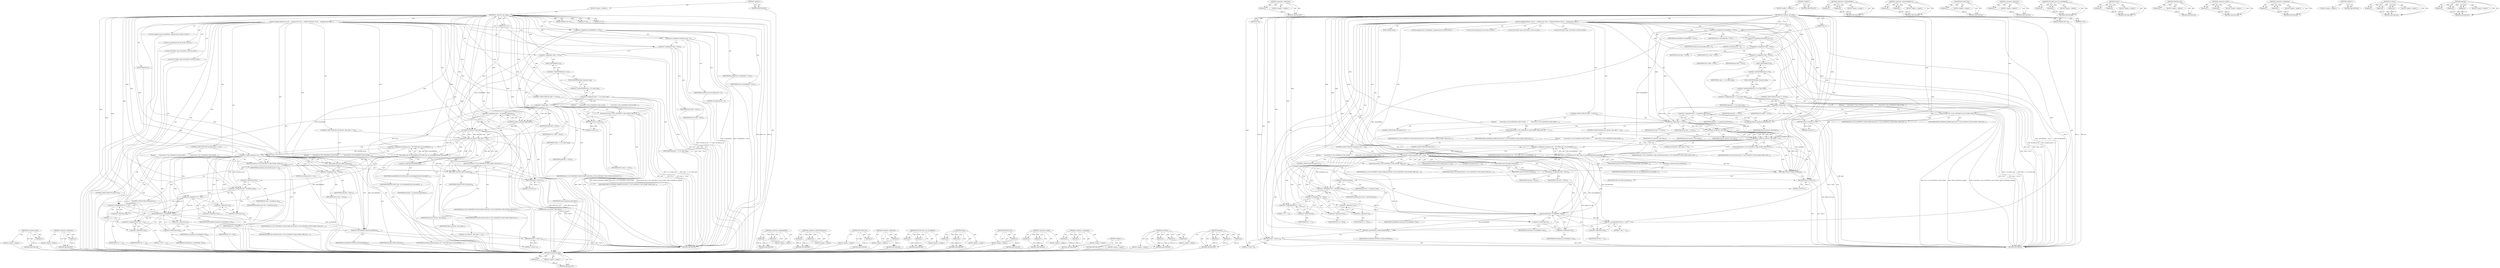digraph "memcpy" {
vulnerable_163 [label=<(METHOD,ssl_generate_pkey)>];
vulnerable_164 [label=<(PARAM,p1)>];
vulnerable_165 [label=<(BLOCK,&lt;empty&gt;,&lt;empty&gt;)>];
vulnerable_166 [label=<(METHOD_RETURN,ANY)>];
vulnerable_186 [label=<(METHOD,&lt;operator&gt;.indirection)>];
vulnerable_187 [label=<(PARAM,p1)>];
vulnerable_188 [label=<(BLOCK,&lt;empty&gt;,&lt;empty&gt;)>];
vulnerable_189 [label=<(METHOD_RETURN,ANY)>];
vulnerable_6 [label=<(METHOD,&lt;global&gt;)<SUB>1</SUB>>];
vulnerable_7 [label=<(BLOCK,&lt;empty&gt;,&lt;empty&gt;)<SUB>1</SUB>>];
vulnerable_8 [label=<(METHOD,tls_construct_cke_ecdhe)<SUB>1</SUB>>];
vulnerable_9 [label=<(PARAM,SSL *s)<SUB>1</SUB>>];
vulnerable_10 [label=<(PARAM,unsigned char **p)<SUB>1</SUB>>];
vulnerable_11 [label=<(PARAM,int *len)<SUB>1</SUB>>];
vulnerable_12 [label=<(PARAM,int *al)<SUB>1</SUB>>];
vulnerable_13 [label=<(BLOCK,{
#ifndef OPENSSL_NO_EC
    unsigned char *enco...,{
#ifndef OPENSSL_NO_EC
    unsigned char *enco...)<SUB>2</SUB>>];
vulnerable_14 [label="<(LOCAL,unsigned char* encodedPoint: unsigned char*)<SUB>4</SUB>>"];
vulnerable_15 [label=<(&lt;operator&gt;.assignment,*encodedPoint = NULL)<SUB>4</SUB>>];
vulnerable_16 [label=<(IDENTIFIER,encodedPoint,*encodedPoint = NULL)<SUB>4</SUB>>];
vulnerable_17 [label=<(IDENTIFIER,NULL,*encodedPoint = NULL)<SUB>4</SUB>>];
vulnerable_18 [label="<(LOCAL,int encoded_pt_len: int)<SUB>5</SUB>>"];
vulnerable_19 [label=<(&lt;operator&gt;.assignment,encoded_pt_len = 0)<SUB>5</SUB>>];
vulnerable_20 [label=<(IDENTIFIER,encoded_pt_len,encoded_pt_len = 0)<SUB>5</SUB>>];
vulnerable_21 [label=<(LITERAL,0,encoded_pt_len = 0)<SUB>5</SUB>>];
vulnerable_22 [label="<(LOCAL,EVP_PKEY* ckey: EVP_PKEY*)<SUB>6</SUB>>"];
vulnerable_23 [label="<(LOCAL,EVP_PKEY* skey: EVP_PKEY*)<SUB>6</SUB>>"];
vulnerable_24 [label=<(&lt;operator&gt;.assignment,*ckey = NULL)<SUB>6</SUB>>];
vulnerable_25 [label=<(IDENTIFIER,ckey,*ckey = NULL)<SUB>6</SUB>>];
vulnerable_26 [label=<(IDENTIFIER,NULL,*ckey = NULL)<SUB>6</SUB>>];
vulnerable_27 [label=<(&lt;operator&gt;.assignment,*skey = NULL)<SUB>6</SUB>>];
vulnerable_28 [label=<(IDENTIFIER,skey,*skey = NULL)<SUB>6</SUB>>];
vulnerable_29 [label=<(IDENTIFIER,NULL,*skey = NULL)<SUB>6</SUB>>];
vulnerable_30 [label=<(&lt;operator&gt;.assignment,skey = s-&gt;s3-&gt;peer_tmp)<SUB>8</SUB>>];
vulnerable_31 [label=<(IDENTIFIER,skey,skey = s-&gt;s3-&gt;peer_tmp)<SUB>8</SUB>>];
vulnerable_32 [label=<(&lt;operator&gt;.indirectFieldAccess,s-&gt;s3-&gt;peer_tmp)<SUB>8</SUB>>];
vulnerable_33 [label=<(&lt;operator&gt;.indirectFieldAccess,s-&gt;s3)<SUB>8</SUB>>];
vulnerable_34 [label=<(IDENTIFIER,s,skey = s-&gt;s3-&gt;peer_tmp)<SUB>8</SUB>>];
vulnerable_35 [label=<(FIELD_IDENTIFIER,s3,s3)<SUB>8</SUB>>];
vulnerable_36 [label=<(FIELD_IDENTIFIER,peer_tmp,peer_tmp)<SUB>8</SUB>>];
vulnerable_37 [label=<(CONTROL_STRUCTURE,IF,if (skey == NULL))<SUB>9</SUB>>];
vulnerable_38 [label=<(&lt;operator&gt;.equals,skey == NULL)<SUB>9</SUB>>];
vulnerable_39 [label=<(IDENTIFIER,skey,skey == NULL)<SUB>9</SUB>>];
vulnerable_40 [label=<(IDENTIFIER,NULL,skey == NULL)<SUB>9</SUB>>];
vulnerable_41 [label=<(BLOCK,{
        SSLerr(SSL_F_TLS_CONSTRUCT_CKE_ECDHE,...,{
        SSLerr(SSL_F_TLS_CONSTRUCT_CKE_ECDHE,...)<SUB>9</SUB>>];
vulnerable_42 [label=<(SSLerr,SSLerr(SSL_F_TLS_CONSTRUCT_CKE_ECDHE, ERR_R_INT...)<SUB>10</SUB>>];
vulnerable_43 [label=<(IDENTIFIER,SSL_F_TLS_CONSTRUCT_CKE_ECDHE,SSLerr(SSL_F_TLS_CONSTRUCT_CKE_ECDHE, ERR_R_INT...)<SUB>10</SUB>>];
vulnerable_44 [label=<(IDENTIFIER,ERR_R_INTERNAL_ERROR,SSLerr(SSL_F_TLS_CONSTRUCT_CKE_ECDHE, ERR_R_INT...)<SUB>10</SUB>>];
vulnerable_45 [label=<(RETURN,return 0;,return 0;)<SUB>11</SUB>>];
vulnerable_46 [label=<(LITERAL,0,return 0;)<SUB>11</SUB>>];
vulnerable_47 [label=<(&lt;operator&gt;.assignment,ckey = ssl_generate_pkey(skey))<SUB>14</SUB>>];
vulnerable_48 [label=<(IDENTIFIER,ckey,ckey = ssl_generate_pkey(skey))<SUB>14</SUB>>];
vulnerable_49 [label=<(ssl_generate_pkey,ssl_generate_pkey(skey))<SUB>14</SUB>>];
vulnerable_50 [label=<(IDENTIFIER,skey,ssl_generate_pkey(skey))<SUB>14</SUB>>];
vulnerable_51 [label=<(CONTROL_STRUCTURE,IF,if (ssl_derive(s, ckey, skey) == 0))<SUB>16</SUB>>];
vulnerable_52 [label=<(&lt;operator&gt;.equals,ssl_derive(s, ckey, skey) == 0)<SUB>16</SUB>>];
vulnerable_53 [label=<(ssl_derive,ssl_derive(s, ckey, skey))<SUB>16</SUB>>];
vulnerable_54 [label=<(IDENTIFIER,s,ssl_derive(s, ckey, skey))<SUB>16</SUB>>];
vulnerable_55 [label=<(IDENTIFIER,ckey,ssl_derive(s, ckey, skey))<SUB>16</SUB>>];
vulnerable_56 [label=<(IDENTIFIER,skey,ssl_derive(s, ckey, skey))<SUB>16</SUB>>];
vulnerable_57 [label=<(LITERAL,0,ssl_derive(s, ckey, skey) == 0)<SUB>16</SUB>>];
vulnerable_58 [label=<(BLOCK,{
         SSLerr(SSL_F_TLS_CONSTRUCT_CKE_ECDHE...,{
         SSLerr(SSL_F_TLS_CONSTRUCT_CKE_ECDHE...)<SUB>16</SUB>>];
vulnerable_59 [label=<(SSLerr,SSLerr(SSL_F_TLS_CONSTRUCT_CKE_ECDHE, ERR_R_EVP...)<SUB>17</SUB>>];
vulnerable_60 [label=<(IDENTIFIER,SSL_F_TLS_CONSTRUCT_CKE_ECDHE,SSLerr(SSL_F_TLS_CONSTRUCT_CKE_ECDHE, ERR_R_EVP...)<SUB>17</SUB>>];
vulnerable_61 [label=<(IDENTIFIER,ERR_R_EVP_LIB,SSLerr(SSL_F_TLS_CONSTRUCT_CKE_ECDHE, ERR_R_EVP...)<SUB>17</SUB>>];
vulnerable_62 [label=<(CONTROL_STRUCTURE,GOTO,goto err;)<SUB>18</SUB>>];
vulnerable_63 [label=<(&lt;operator&gt;.assignment,encoded_pt_len = EVP_PKEY_get1_tls_encodedpoint...)<SUB>22</SUB>>];
vulnerable_64 [label=<(IDENTIFIER,encoded_pt_len,encoded_pt_len = EVP_PKEY_get1_tls_encodedpoint...)<SUB>22</SUB>>];
vulnerable_65 [label=<(EVP_PKEY_get1_tls_encodedpoint,EVP_PKEY_get1_tls_encodedpoint(ckey, &amp;encodedPo...)<SUB>22</SUB>>];
vulnerable_66 [label=<(IDENTIFIER,ckey,EVP_PKEY_get1_tls_encodedpoint(ckey, &amp;encodedPo...)<SUB>22</SUB>>];
vulnerable_67 [label=<(&lt;operator&gt;.addressOf,&amp;encodedPoint)<SUB>22</SUB>>];
vulnerable_68 [label=<(IDENTIFIER,encodedPoint,EVP_PKEY_get1_tls_encodedpoint(ckey, &amp;encodedPo...)<SUB>22</SUB>>];
vulnerable_69 [label=<(CONTROL_STRUCTURE,IF,if (encoded_pt_len == 0))<SUB>24</SUB>>];
vulnerable_70 [label=<(&lt;operator&gt;.equals,encoded_pt_len == 0)<SUB>24</SUB>>];
vulnerable_71 [label=<(IDENTIFIER,encoded_pt_len,encoded_pt_len == 0)<SUB>24</SUB>>];
vulnerable_72 [label=<(LITERAL,0,encoded_pt_len == 0)<SUB>24</SUB>>];
vulnerable_73 [label=<(BLOCK,{
        SSLerr(SSL_F_TLS_CONSTRUCT_CKE_ECDHE,...,{
        SSLerr(SSL_F_TLS_CONSTRUCT_CKE_ECDHE,...)<SUB>24</SUB>>];
vulnerable_74 [label=<(SSLerr,SSLerr(SSL_F_TLS_CONSTRUCT_CKE_ECDHE, ERR_R_EC_...)<SUB>25</SUB>>];
vulnerable_75 [label=<(IDENTIFIER,SSL_F_TLS_CONSTRUCT_CKE_ECDHE,SSLerr(SSL_F_TLS_CONSTRUCT_CKE_ECDHE, ERR_R_EC_...)<SUB>25</SUB>>];
vulnerable_76 [label=<(IDENTIFIER,ERR_R_EC_LIB,SSLerr(SSL_F_TLS_CONSTRUCT_CKE_ECDHE, ERR_R_EC_...)<SUB>25</SUB>>];
vulnerable_77 [label=<(CONTROL_STRUCTURE,GOTO,goto err;)<SUB>26</SUB>>];
vulnerable_78 [label=<(EVP_PKEY_free,EVP_PKEY_free(ckey))<SUB>29</SUB>>];
vulnerable_79 [label=<(IDENTIFIER,ckey,EVP_PKEY_free(ckey))<SUB>29</SUB>>];
vulnerable_80 [label=<(&lt;operator&gt;.assignment,ckey = NULL)<SUB>30</SUB>>];
vulnerable_81 [label=<(IDENTIFIER,ckey,ckey = NULL)<SUB>30</SUB>>];
vulnerable_82 [label=<(IDENTIFIER,NULL,ckey = NULL)<SUB>30</SUB>>];
vulnerable_83 [label=<(&lt;operator&gt;.assignment,*len = encoded_pt_len)<SUB>32</SUB>>];
vulnerable_84 [label=<(&lt;operator&gt;.indirection,*len)<SUB>32</SUB>>];
vulnerable_85 [label=<(IDENTIFIER,len,*len = encoded_pt_len)<SUB>32</SUB>>];
vulnerable_86 [label=<(IDENTIFIER,encoded_pt_len,*len = encoded_pt_len)<SUB>32</SUB>>];
vulnerable_87 [label=<(&lt;operator&gt;.assignment,**p = *len)<SUB>35</SUB>>];
vulnerable_88 [label=<(&lt;operator&gt;.indirection,**p)<SUB>35</SUB>>];
vulnerable_89 [label=<(&lt;operator&gt;.indirection,*p)<SUB>35</SUB>>];
vulnerable_90 [label=<(IDENTIFIER,p,**p = *len)<SUB>35</SUB>>];
vulnerable_91 [label=<(&lt;operator&gt;.indirection,*len)<SUB>35</SUB>>];
vulnerable_92 [label=<(IDENTIFIER,len,**p = *len)<SUB>35</SUB>>];
vulnerable_93 [label=<(&lt;operator&gt;.assignmentPlus,*p += 1)<SUB>36</SUB>>];
vulnerable_94 [label=<(&lt;operator&gt;.indirection,*p)<SUB>36</SUB>>];
vulnerable_95 [label=<(IDENTIFIER,p,*p += 1)<SUB>36</SUB>>];
vulnerable_96 [label=<(LITERAL,1,*p += 1)<SUB>36</SUB>>];
vulnerable_97 [label=<(memcpy,memcpy(*p, encodedPoint, *len))<SUB>38</SUB>>];
vulnerable_98 [label=<(&lt;operator&gt;.indirection,*p)<SUB>38</SUB>>];
vulnerable_99 [label=<(IDENTIFIER,p,memcpy(*p, encodedPoint, *len))<SUB>38</SUB>>];
vulnerable_100 [label=<(IDENTIFIER,encodedPoint,memcpy(*p, encodedPoint, *len))<SUB>38</SUB>>];
vulnerable_101 [label=<(&lt;operator&gt;.indirection,*len)<SUB>38</SUB>>];
vulnerable_102 [label=<(IDENTIFIER,len,memcpy(*p, encodedPoint, *len))<SUB>38</SUB>>];
vulnerable_103 [label=<(&lt;operator&gt;.assignmentPlus,*len += 1)<SUB>40</SUB>>];
vulnerable_104 [label=<(&lt;operator&gt;.indirection,*len)<SUB>40</SUB>>];
vulnerable_105 [label=<(IDENTIFIER,len,*len += 1)<SUB>40</SUB>>];
vulnerable_106 [label=<(LITERAL,1,*len += 1)<SUB>40</SUB>>];
vulnerable_107 [label=<(OPENSSL_free,OPENSSL_free(encodedPoint))<SUB>42</SUB>>];
vulnerable_108 [label=<(IDENTIFIER,encodedPoint,OPENSSL_free(encodedPoint))<SUB>42</SUB>>];
vulnerable_109 [label=<(RETURN,return 1;,return 1;)<SUB>44</SUB>>];
vulnerable_110 [label=<(LITERAL,1,return 1;)<SUB>44</SUB>>];
vulnerable_111 [label=<(JUMP_TARGET,err)<SUB>45</SUB>>];
vulnerable_112 [label=<(EVP_PKEY_free,EVP_PKEY_free(ckey))<SUB>46</SUB>>];
vulnerable_113 [label=<(IDENTIFIER,ckey,EVP_PKEY_free(ckey))<SUB>46</SUB>>];
vulnerable_114 [label=<(RETURN,return 0;,return 0;)<SUB>47</SUB>>];
vulnerable_115 [label=<(LITERAL,0,return 0;)<SUB>47</SUB>>];
vulnerable_116 [label=<(METHOD_RETURN,int)<SUB>1</SUB>>];
vulnerable_118 [label=<(METHOD_RETURN,ANY)<SUB>1</SUB>>];
vulnerable_190 [label=<(METHOD,&lt;operator&gt;.assignmentPlus)>];
vulnerable_191 [label=<(PARAM,p1)>];
vulnerable_192 [label=<(PARAM,p2)>];
vulnerable_193 [label=<(BLOCK,&lt;empty&gt;,&lt;empty&gt;)>];
vulnerable_194 [label=<(METHOD_RETURN,ANY)>];
vulnerable_148 [label=<(METHOD,&lt;operator&gt;.indirectFieldAccess)>];
vulnerable_149 [label=<(PARAM,p1)>];
vulnerable_150 [label=<(PARAM,p2)>];
vulnerable_151 [label=<(BLOCK,&lt;empty&gt;,&lt;empty&gt;)>];
vulnerable_152 [label=<(METHOD_RETURN,ANY)>];
vulnerable_182 [label=<(METHOD,EVP_PKEY_free)>];
vulnerable_183 [label=<(PARAM,p1)>];
vulnerable_184 [label=<(BLOCK,&lt;empty&gt;,&lt;empty&gt;)>];
vulnerable_185 [label=<(METHOD_RETURN,ANY)>];
vulnerable_178 [label=<(METHOD,&lt;operator&gt;.addressOf)>];
vulnerable_179 [label=<(PARAM,p1)>];
vulnerable_180 [label=<(BLOCK,&lt;empty&gt;,&lt;empty&gt;)>];
vulnerable_181 [label=<(METHOD_RETURN,ANY)>];
vulnerable_173 [label=<(METHOD,EVP_PKEY_get1_tls_encodedpoint)>];
vulnerable_174 [label=<(PARAM,p1)>];
vulnerable_175 [label=<(PARAM,p2)>];
vulnerable_176 [label=<(BLOCK,&lt;empty&gt;,&lt;empty&gt;)>];
vulnerable_177 [label=<(METHOD_RETURN,ANY)>];
vulnerable_158 [label=<(METHOD,SSLerr)>];
vulnerable_159 [label=<(PARAM,p1)>];
vulnerable_160 [label=<(PARAM,p2)>];
vulnerable_161 [label=<(BLOCK,&lt;empty&gt;,&lt;empty&gt;)>];
vulnerable_162 [label=<(METHOD_RETURN,ANY)>];
vulnerable_201 [label=<(METHOD,OPENSSL_free)>];
vulnerable_202 [label=<(PARAM,p1)>];
vulnerable_203 [label=<(BLOCK,&lt;empty&gt;,&lt;empty&gt;)>];
vulnerable_204 [label=<(METHOD_RETURN,ANY)>];
vulnerable_153 [label=<(METHOD,&lt;operator&gt;.equals)>];
vulnerable_154 [label=<(PARAM,p1)>];
vulnerable_155 [label=<(PARAM,p2)>];
vulnerable_156 [label=<(BLOCK,&lt;empty&gt;,&lt;empty&gt;)>];
vulnerable_157 [label=<(METHOD_RETURN,ANY)>];
vulnerable_143 [label=<(METHOD,&lt;operator&gt;.assignment)>];
vulnerable_144 [label=<(PARAM,p1)>];
vulnerable_145 [label=<(PARAM,p2)>];
vulnerable_146 [label=<(BLOCK,&lt;empty&gt;,&lt;empty&gt;)>];
vulnerable_147 [label=<(METHOD_RETURN,ANY)>];
vulnerable_137 [label=<(METHOD,&lt;global&gt;)<SUB>1</SUB>>];
vulnerable_138 [label=<(BLOCK,&lt;empty&gt;,&lt;empty&gt;)>];
vulnerable_139 [label=<(METHOD_RETURN,ANY)>];
vulnerable_167 [label=<(METHOD,ssl_derive)>];
vulnerable_168 [label=<(PARAM,p1)>];
vulnerable_169 [label=<(PARAM,p2)>];
vulnerable_170 [label=<(PARAM,p3)>];
vulnerable_171 [label=<(BLOCK,&lt;empty&gt;,&lt;empty&gt;)>];
vulnerable_172 [label=<(METHOD_RETURN,ANY)>];
vulnerable_195 [label=<(METHOD,memcpy)>];
vulnerable_196 [label=<(PARAM,p1)>];
vulnerable_197 [label=<(PARAM,p2)>];
vulnerable_198 [label=<(PARAM,p3)>];
vulnerable_199 [label=<(BLOCK,&lt;empty&gt;,&lt;empty&gt;)>];
vulnerable_200 [label=<(METHOD_RETURN,ANY)>];
fixed_172 [label=<(METHOD,ssl_generate_pkey)>];
fixed_173 [label=<(PARAM,p1)>];
fixed_174 [label=<(BLOCK,&lt;empty&gt;,&lt;empty&gt;)>];
fixed_175 [label=<(METHOD_RETURN,ANY)>];
fixed_195 [label=<(METHOD,&lt;operator&gt;.indirection)>];
fixed_196 [label=<(PARAM,p1)>];
fixed_197 [label=<(BLOCK,&lt;empty&gt;,&lt;empty&gt;)>];
fixed_198 [label=<(METHOD_RETURN,ANY)>];
fixed_6 [label=<(METHOD,&lt;global&gt;)<SUB>1</SUB>>];
fixed_7 [label=<(BLOCK,&lt;empty&gt;,&lt;empty&gt;)<SUB>1</SUB>>];
fixed_8 [label=<(METHOD,tls_construct_cke_ecdhe)<SUB>1</SUB>>];
fixed_9 [label=<(PARAM,SSL *s)<SUB>1</SUB>>];
fixed_10 [label=<(PARAM,unsigned char **p)<SUB>1</SUB>>];
fixed_11 [label=<(PARAM,int *len)<SUB>1</SUB>>];
fixed_12 [label=<(PARAM,int *al)<SUB>1</SUB>>];
fixed_13 [label=<(BLOCK,{
#ifndef OPENSSL_NO_EC
    unsigned char *enco...,{
#ifndef OPENSSL_NO_EC
    unsigned char *enco...)<SUB>2</SUB>>];
fixed_14 [label="<(LOCAL,unsigned char* encodedPoint: unsigned char*)<SUB>4</SUB>>"];
fixed_15 [label=<(&lt;operator&gt;.assignment,*encodedPoint = NULL)<SUB>4</SUB>>];
fixed_16 [label=<(IDENTIFIER,encodedPoint,*encodedPoint = NULL)<SUB>4</SUB>>];
fixed_17 [label=<(IDENTIFIER,NULL,*encodedPoint = NULL)<SUB>4</SUB>>];
fixed_18 [label="<(LOCAL,int encoded_pt_len: int)<SUB>5</SUB>>"];
fixed_19 [label=<(&lt;operator&gt;.assignment,encoded_pt_len = 0)<SUB>5</SUB>>];
fixed_20 [label=<(IDENTIFIER,encoded_pt_len,encoded_pt_len = 0)<SUB>5</SUB>>];
fixed_21 [label=<(LITERAL,0,encoded_pt_len = 0)<SUB>5</SUB>>];
fixed_22 [label="<(LOCAL,EVP_PKEY* ckey: EVP_PKEY*)<SUB>6</SUB>>"];
fixed_23 [label="<(LOCAL,EVP_PKEY* skey: EVP_PKEY*)<SUB>6</SUB>>"];
fixed_24 [label=<(&lt;operator&gt;.assignment,*ckey = NULL)<SUB>6</SUB>>];
fixed_25 [label=<(IDENTIFIER,ckey,*ckey = NULL)<SUB>6</SUB>>];
fixed_26 [label=<(IDENTIFIER,NULL,*ckey = NULL)<SUB>6</SUB>>];
fixed_27 [label=<(&lt;operator&gt;.assignment,*skey = NULL)<SUB>6</SUB>>];
fixed_28 [label=<(IDENTIFIER,skey,*skey = NULL)<SUB>6</SUB>>];
fixed_29 [label=<(IDENTIFIER,NULL,*skey = NULL)<SUB>6</SUB>>];
fixed_30 [label=<(&lt;operator&gt;.assignment,skey = s-&gt;s3-&gt;peer_tmp)<SUB>8</SUB>>];
fixed_31 [label=<(IDENTIFIER,skey,skey = s-&gt;s3-&gt;peer_tmp)<SUB>8</SUB>>];
fixed_32 [label=<(&lt;operator&gt;.indirectFieldAccess,s-&gt;s3-&gt;peer_tmp)<SUB>8</SUB>>];
fixed_33 [label=<(&lt;operator&gt;.indirectFieldAccess,s-&gt;s3)<SUB>8</SUB>>];
fixed_34 [label=<(IDENTIFIER,s,skey = s-&gt;s3-&gt;peer_tmp)<SUB>8</SUB>>];
fixed_35 [label=<(FIELD_IDENTIFIER,s3,s3)<SUB>8</SUB>>];
fixed_36 [label=<(FIELD_IDENTIFIER,peer_tmp,peer_tmp)<SUB>8</SUB>>];
fixed_37 [label=<(CONTROL_STRUCTURE,IF,if (skey == NULL))<SUB>9</SUB>>];
fixed_38 [label=<(&lt;operator&gt;.equals,skey == NULL)<SUB>9</SUB>>];
fixed_39 [label=<(IDENTIFIER,skey,skey == NULL)<SUB>9</SUB>>];
fixed_40 [label=<(IDENTIFIER,NULL,skey == NULL)<SUB>9</SUB>>];
fixed_41 [label=<(BLOCK,{
        SSLerr(SSL_F_TLS_CONSTRUCT_CKE_ECDHE,...,{
        SSLerr(SSL_F_TLS_CONSTRUCT_CKE_ECDHE,...)<SUB>9</SUB>>];
fixed_42 [label=<(SSLerr,SSLerr(SSL_F_TLS_CONSTRUCT_CKE_ECDHE, ERR_R_INT...)<SUB>10</SUB>>];
fixed_43 [label=<(IDENTIFIER,SSL_F_TLS_CONSTRUCT_CKE_ECDHE,SSLerr(SSL_F_TLS_CONSTRUCT_CKE_ECDHE, ERR_R_INT...)<SUB>10</SUB>>];
fixed_44 [label=<(IDENTIFIER,ERR_R_INTERNAL_ERROR,SSLerr(SSL_F_TLS_CONSTRUCT_CKE_ECDHE, ERR_R_INT...)<SUB>10</SUB>>];
fixed_45 [label=<(RETURN,return 0;,return 0;)<SUB>11</SUB>>];
fixed_46 [label=<(LITERAL,0,return 0;)<SUB>11</SUB>>];
fixed_47 [label=<(&lt;operator&gt;.assignment,ckey = ssl_generate_pkey(skey))<SUB>14</SUB>>];
fixed_48 [label=<(IDENTIFIER,ckey,ckey = ssl_generate_pkey(skey))<SUB>14</SUB>>];
fixed_49 [label=<(ssl_generate_pkey,ssl_generate_pkey(skey))<SUB>14</SUB>>];
fixed_50 [label=<(IDENTIFIER,skey,ssl_generate_pkey(skey))<SUB>14</SUB>>];
fixed_51 [label=<(CONTROL_STRUCTURE,IF,if (ckey == NULL))<SUB>15</SUB>>];
fixed_52 [label=<(&lt;operator&gt;.equals,ckey == NULL)<SUB>15</SUB>>];
fixed_53 [label=<(IDENTIFIER,ckey,ckey == NULL)<SUB>15</SUB>>];
fixed_54 [label=<(IDENTIFIER,NULL,ckey == NULL)<SUB>15</SUB>>];
fixed_55 [label=<(BLOCK,{
        SSLerr(SSL_F_TLS_CONSTRUCT_CKE_ECDHE,...,{
        SSLerr(SSL_F_TLS_CONSTRUCT_CKE_ECDHE,...)<SUB>15</SUB>>];
fixed_56 [label=<(SSLerr,SSLerr(SSL_F_TLS_CONSTRUCT_CKE_ECDHE, ERR_R_INT...)<SUB>16</SUB>>];
fixed_57 [label=<(IDENTIFIER,SSL_F_TLS_CONSTRUCT_CKE_ECDHE,SSLerr(SSL_F_TLS_CONSTRUCT_CKE_ECDHE, ERR_R_INT...)<SUB>16</SUB>>];
fixed_58 [label=<(IDENTIFIER,ERR_R_INTERNAL_ERROR,SSLerr(SSL_F_TLS_CONSTRUCT_CKE_ECDHE, ERR_R_INT...)<SUB>16</SUB>>];
fixed_59 [label=<(CONTROL_STRUCTURE,GOTO,goto err;)<SUB>17</SUB>>];
fixed_60 [label=<(CONTROL_STRUCTURE,IF,if (ssl_derive(s, ckey, skey) == 0))<SUB>20</SUB>>];
fixed_61 [label=<(&lt;operator&gt;.equals,ssl_derive(s, ckey, skey) == 0)<SUB>20</SUB>>];
fixed_62 [label=<(ssl_derive,ssl_derive(s, ckey, skey))<SUB>20</SUB>>];
fixed_63 [label=<(IDENTIFIER,s,ssl_derive(s, ckey, skey))<SUB>20</SUB>>];
fixed_64 [label=<(IDENTIFIER,ckey,ssl_derive(s, ckey, skey))<SUB>20</SUB>>];
fixed_65 [label=<(IDENTIFIER,skey,ssl_derive(s, ckey, skey))<SUB>20</SUB>>];
fixed_66 [label=<(LITERAL,0,ssl_derive(s, ckey, skey) == 0)<SUB>20</SUB>>];
fixed_67 [label=<(BLOCK,{
         SSLerr(SSL_F_TLS_CONSTRUCT_CKE_ECDHE...,{
         SSLerr(SSL_F_TLS_CONSTRUCT_CKE_ECDHE...)<SUB>20</SUB>>];
fixed_68 [label=<(SSLerr,SSLerr(SSL_F_TLS_CONSTRUCT_CKE_ECDHE, ERR_R_EVP...)<SUB>21</SUB>>];
fixed_69 [label=<(IDENTIFIER,SSL_F_TLS_CONSTRUCT_CKE_ECDHE,SSLerr(SSL_F_TLS_CONSTRUCT_CKE_ECDHE, ERR_R_EVP...)<SUB>21</SUB>>];
fixed_70 [label=<(IDENTIFIER,ERR_R_EVP_LIB,SSLerr(SSL_F_TLS_CONSTRUCT_CKE_ECDHE, ERR_R_EVP...)<SUB>21</SUB>>];
fixed_71 [label=<(CONTROL_STRUCTURE,GOTO,goto err;)<SUB>22</SUB>>];
fixed_72 [label=<(&lt;operator&gt;.assignment,encoded_pt_len = EVP_PKEY_get1_tls_encodedpoint...)<SUB>26</SUB>>];
fixed_73 [label=<(IDENTIFIER,encoded_pt_len,encoded_pt_len = EVP_PKEY_get1_tls_encodedpoint...)<SUB>26</SUB>>];
fixed_74 [label=<(EVP_PKEY_get1_tls_encodedpoint,EVP_PKEY_get1_tls_encodedpoint(ckey, &amp;encodedPo...)<SUB>26</SUB>>];
fixed_75 [label=<(IDENTIFIER,ckey,EVP_PKEY_get1_tls_encodedpoint(ckey, &amp;encodedPo...)<SUB>26</SUB>>];
fixed_76 [label=<(&lt;operator&gt;.addressOf,&amp;encodedPoint)<SUB>26</SUB>>];
fixed_77 [label=<(IDENTIFIER,encodedPoint,EVP_PKEY_get1_tls_encodedpoint(ckey, &amp;encodedPo...)<SUB>26</SUB>>];
fixed_78 [label=<(CONTROL_STRUCTURE,IF,if (encoded_pt_len == 0))<SUB>28</SUB>>];
fixed_79 [label=<(&lt;operator&gt;.equals,encoded_pt_len == 0)<SUB>28</SUB>>];
fixed_80 [label=<(IDENTIFIER,encoded_pt_len,encoded_pt_len == 0)<SUB>28</SUB>>];
fixed_81 [label=<(LITERAL,0,encoded_pt_len == 0)<SUB>28</SUB>>];
fixed_82 [label=<(BLOCK,{
        SSLerr(SSL_F_TLS_CONSTRUCT_CKE_ECDHE,...,{
        SSLerr(SSL_F_TLS_CONSTRUCT_CKE_ECDHE,...)<SUB>28</SUB>>];
fixed_83 [label=<(SSLerr,SSLerr(SSL_F_TLS_CONSTRUCT_CKE_ECDHE, ERR_R_EC_...)<SUB>29</SUB>>];
fixed_84 [label=<(IDENTIFIER,SSL_F_TLS_CONSTRUCT_CKE_ECDHE,SSLerr(SSL_F_TLS_CONSTRUCT_CKE_ECDHE, ERR_R_EC_...)<SUB>29</SUB>>];
fixed_85 [label=<(IDENTIFIER,ERR_R_EC_LIB,SSLerr(SSL_F_TLS_CONSTRUCT_CKE_ECDHE, ERR_R_EC_...)<SUB>29</SUB>>];
fixed_86 [label=<(CONTROL_STRUCTURE,GOTO,goto err;)<SUB>30</SUB>>];
fixed_87 [label=<(EVP_PKEY_free,EVP_PKEY_free(ckey))<SUB>33</SUB>>];
fixed_88 [label=<(IDENTIFIER,ckey,EVP_PKEY_free(ckey))<SUB>33</SUB>>];
fixed_89 [label=<(&lt;operator&gt;.assignment,ckey = NULL)<SUB>34</SUB>>];
fixed_90 [label=<(IDENTIFIER,ckey,ckey = NULL)<SUB>34</SUB>>];
fixed_91 [label=<(IDENTIFIER,NULL,ckey = NULL)<SUB>34</SUB>>];
fixed_92 [label=<(&lt;operator&gt;.assignment,*len = encoded_pt_len)<SUB>36</SUB>>];
fixed_93 [label=<(&lt;operator&gt;.indirection,*len)<SUB>36</SUB>>];
fixed_94 [label=<(IDENTIFIER,len,*len = encoded_pt_len)<SUB>36</SUB>>];
fixed_95 [label=<(IDENTIFIER,encoded_pt_len,*len = encoded_pt_len)<SUB>36</SUB>>];
fixed_96 [label=<(&lt;operator&gt;.assignment,**p = *len)<SUB>39</SUB>>];
fixed_97 [label=<(&lt;operator&gt;.indirection,**p)<SUB>39</SUB>>];
fixed_98 [label=<(&lt;operator&gt;.indirection,*p)<SUB>39</SUB>>];
fixed_99 [label=<(IDENTIFIER,p,**p = *len)<SUB>39</SUB>>];
fixed_100 [label=<(&lt;operator&gt;.indirection,*len)<SUB>39</SUB>>];
fixed_101 [label=<(IDENTIFIER,len,**p = *len)<SUB>39</SUB>>];
fixed_102 [label=<(&lt;operator&gt;.assignmentPlus,*p += 1)<SUB>40</SUB>>];
fixed_103 [label=<(&lt;operator&gt;.indirection,*p)<SUB>40</SUB>>];
fixed_104 [label=<(IDENTIFIER,p,*p += 1)<SUB>40</SUB>>];
fixed_105 [label=<(LITERAL,1,*p += 1)<SUB>40</SUB>>];
fixed_106 [label=<(memcpy,memcpy(*p, encodedPoint, *len))<SUB>42</SUB>>];
fixed_107 [label=<(&lt;operator&gt;.indirection,*p)<SUB>42</SUB>>];
fixed_108 [label=<(IDENTIFIER,p,memcpy(*p, encodedPoint, *len))<SUB>42</SUB>>];
fixed_109 [label=<(IDENTIFIER,encodedPoint,memcpy(*p, encodedPoint, *len))<SUB>42</SUB>>];
fixed_110 [label=<(&lt;operator&gt;.indirection,*len)<SUB>42</SUB>>];
fixed_111 [label=<(IDENTIFIER,len,memcpy(*p, encodedPoint, *len))<SUB>42</SUB>>];
fixed_112 [label=<(&lt;operator&gt;.assignmentPlus,*len += 1)<SUB>44</SUB>>];
fixed_113 [label=<(&lt;operator&gt;.indirection,*len)<SUB>44</SUB>>];
fixed_114 [label=<(IDENTIFIER,len,*len += 1)<SUB>44</SUB>>];
fixed_115 [label=<(LITERAL,1,*len += 1)<SUB>44</SUB>>];
fixed_116 [label=<(OPENSSL_free,OPENSSL_free(encodedPoint))<SUB>46</SUB>>];
fixed_117 [label=<(IDENTIFIER,encodedPoint,OPENSSL_free(encodedPoint))<SUB>46</SUB>>];
fixed_118 [label=<(RETURN,return 1;,return 1;)<SUB>48</SUB>>];
fixed_119 [label=<(LITERAL,1,return 1;)<SUB>48</SUB>>];
fixed_120 [label=<(JUMP_TARGET,err)<SUB>49</SUB>>];
fixed_121 [label=<(EVP_PKEY_free,EVP_PKEY_free(ckey))<SUB>50</SUB>>];
fixed_122 [label=<(IDENTIFIER,ckey,EVP_PKEY_free(ckey))<SUB>50</SUB>>];
fixed_123 [label=<(RETURN,return 0;,return 0;)<SUB>51</SUB>>];
fixed_124 [label=<(LITERAL,0,return 0;)<SUB>51</SUB>>];
fixed_125 [label=<(METHOD_RETURN,int)<SUB>1</SUB>>];
fixed_127 [label=<(METHOD_RETURN,ANY)<SUB>1</SUB>>];
fixed_199 [label=<(METHOD,&lt;operator&gt;.assignmentPlus)>];
fixed_200 [label=<(PARAM,p1)>];
fixed_201 [label=<(PARAM,p2)>];
fixed_202 [label=<(BLOCK,&lt;empty&gt;,&lt;empty&gt;)>];
fixed_203 [label=<(METHOD_RETURN,ANY)>];
fixed_157 [label=<(METHOD,&lt;operator&gt;.indirectFieldAccess)>];
fixed_158 [label=<(PARAM,p1)>];
fixed_159 [label=<(PARAM,p2)>];
fixed_160 [label=<(BLOCK,&lt;empty&gt;,&lt;empty&gt;)>];
fixed_161 [label=<(METHOD_RETURN,ANY)>];
fixed_191 [label=<(METHOD,EVP_PKEY_free)>];
fixed_192 [label=<(PARAM,p1)>];
fixed_193 [label=<(BLOCK,&lt;empty&gt;,&lt;empty&gt;)>];
fixed_194 [label=<(METHOD_RETURN,ANY)>];
fixed_187 [label=<(METHOD,&lt;operator&gt;.addressOf)>];
fixed_188 [label=<(PARAM,p1)>];
fixed_189 [label=<(BLOCK,&lt;empty&gt;,&lt;empty&gt;)>];
fixed_190 [label=<(METHOD_RETURN,ANY)>];
fixed_182 [label=<(METHOD,EVP_PKEY_get1_tls_encodedpoint)>];
fixed_183 [label=<(PARAM,p1)>];
fixed_184 [label=<(PARAM,p2)>];
fixed_185 [label=<(BLOCK,&lt;empty&gt;,&lt;empty&gt;)>];
fixed_186 [label=<(METHOD_RETURN,ANY)>];
fixed_167 [label=<(METHOD,SSLerr)>];
fixed_168 [label=<(PARAM,p1)>];
fixed_169 [label=<(PARAM,p2)>];
fixed_170 [label=<(BLOCK,&lt;empty&gt;,&lt;empty&gt;)>];
fixed_171 [label=<(METHOD_RETURN,ANY)>];
fixed_210 [label=<(METHOD,OPENSSL_free)>];
fixed_211 [label=<(PARAM,p1)>];
fixed_212 [label=<(BLOCK,&lt;empty&gt;,&lt;empty&gt;)>];
fixed_213 [label=<(METHOD_RETURN,ANY)>];
fixed_162 [label=<(METHOD,&lt;operator&gt;.equals)>];
fixed_163 [label=<(PARAM,p1)>];
fixed_164 [label=<(PARAM,p2)>];
fixed_165 [label=<(BLOCK,&lt;empty&gt;,&lt;empty&gt;)>];
fixed_166 [label=<(METHOD_RETURN,ANY)>];
fixed_152 [label=<(METHOD,&lt;operator&gt;.assignment)>];
fixed_153 [label=<(PARAM,p1)>];
fixed_154 [label=<(PARAM,p2)>];
fixed_155 [label=<(BLOCK,&lt;empty&gt;,&lt;empty&gt;)>];
fixed_156 [label=<(METHOD_RETURN,ANY)>];
fixed_146 [label=<(METHOD,&lt;global&gt;)<SUB>1</SUB>>];
fixed_147 [label=<(BLOCK,&lt;empty&gt;,&lt;empty&gt;)>];
fixed_148 [label=<(METHOD_RETURN,ANY)>];
fixed_176 [label=<(METHOD,ssl_derive)>];
fixed_177 [label=<(PARAM,p1)>];
fixed_178 [label=<(PARAM,p2)>];
fixed_179 [label=<(PARAM,p3)>];
fixed_180 [label=<(BLOCK,&lt;empty&gt;,&lt;empty&gt;)>];
fixed_181 [label=<(METHOD_RETURN,ANY)>];
fixed_204 [label=<(METHOD,memcpy)>];
fixed_205 [label=<(PARAM,p1)>];
fixed_206 [label=<(PARAM,p2)>];
fixed_207 [label=<(PARAM,p3)>];
fixed_208 [label=<(BLOCK,&lt;empty&gt;,&lt;empty&gt;)>];
fixed_209 [label=<(METHOD_RETURN,ANY)>];
vulnerable_163 -> vulnerable_164  [key=0, label="AST: "];
vulnerable_163 -> vulnerable_164  [key=1, label="DDG: "];
vulnerable_163 -> vulnerable_165  [key=0, label="AST: "];
vulnerable_163 -> vulnerable_166  [key=0, label="AST: "];
vulnerable_163 -> vulnerable_166  [key=1, label="CFG: "];
vulnerable_164 -> vulnerable_166  [key=0, label="DDG: p1"];
vulnerable_165 -> fixed_172  [key=0];
vulnerable_166 -> fixed_172  [key=0];
vulnerable_186 -> vulnerable_187  [key=0, label="AST: "];
vulnerable_186 -> vulnerable_187  [key=1, label="DDG: "];
vulnerable_186 -> vulnerable_188  [key=0, label="AST: "];
vulnerable_186 -> vulnerable_189  [key=0, label="AST: "];
vulnerable_186 -> vulnerable_189  [key=1, label="CFG: "];
vulnerable_187 -> vulnerable_189  [key=0, label="DDG: p1"];
vulnerable_188 -> fixed_172  [key=0];
vulnerable_189 -> fixed_172  [key=0];
vulnerable_6 -> vulnerable_7  [key=0, label="AST: "];
vulnerable_6 -> vulnerable_118  [key=0, label="AST: "];
vulnerable_6 -> vulnerable_118  [key=1, label="CFG: "];
vulnerable_7 -> vulnerable_8  [key=0, label="AST: "];
vulnerable_8 -> vulnerable_9  [key=0, label="AST: "];
vulnerable_8 -> vulnerable_9  [key=1, label="DDG: "];
vulnerable_8 -> vulnerable_10  [key=0, label="AST: "];
vulnerable_8 -> vulnerable_10  [key=1, label="DDG: "];
vulnerable_8 -> vulnerable_11  [key=0, label="AST: "];
vulnerable_8 -> vulnerable_11  [key=1, label="DDG: "];
vulnerable_8 -> vulnerable_12  [key=0, label="AST: "];
vulnerable_8 -> vulnerable_12  [key=1, label="DDG: "];
vulnerable_8 -> vulnerable_13  [key=0, label="AST: "];
vulnerable_8 -> vulnerable_116  [key=0, label="AST: "];
vulnerable_8 -> vulnerable_15  [key=0, label="CFG: "];
vulnerable_8 -> vulnerable_15  [key=1, label="DDG: "];
vulnerable_8 -> vulnerable_19  [key=0, label="DDG: "];
vulnerable_8 -> vulnerable_24  [key=0, label="DDG: "];
vulnerable_8 -> vulnerable_27  [key=0, label="DDG: "];
vulnerable_8 -> vulnerable_80  [key=0, label="DDG: "];
vulnerable_8 -> vulnerable_83  [key=0, label="DDG: "];
vulnerable_8 -> vulnerable_93  [key=0, label="DDG: "];
vulnerable_8 -> vulnerable_103  [key=0, label="DDG: "];
vulnerable_8 -> vulnerable_109  [key=0, label="DDG: "];
vulnerable_8 -> vulnerable_114  [key=0, label="DDG: "];
vulnerable_8 -> vulnerable_78  [key=0, label="DDG: "];
vulnerable_8 -> vulnerable_97  [key=0, label="DDG: "];
vulnerable_8 -> vulnerable_107  [key=0, label="DDG: "];
vulnerable_8 -> vulnerable_110  [key=0, label="DDG: "];
vulnerable_8 -> vulnerable_112  [key=0, label="DDG: "];
vulnerable_8 -> vulnerable_115  [key=0, label="DDG: "];
vulnerable_8 -> vulnerable_38  [key=0, label="DDG: "];
vulnerable_8 -> vulnerable_45  [key=0, label="DDG: "];
vulnerable_8 -> vulnerable_49  [key=0, label="DDG: "];
vulnerable_8 -> vulnerable_52  [key=0, label="DDG: "];
vulnerable_8 -> vulnerable_65  [key=0, label="DDG: "];
vulnerable_8 -> vulnerable_70  [key=0, label="DDG: "];
vulnerable_8 -> vulnerable_42  [key=0, label="DDG: "];
vulnerable_8 -> vulnerable_46  [key=0, label="DDG: "];
vulnerable_8 -> vulnerable_53  [key=0, label="DDG: "];
vulnerable_8 -> vulnerable_59  [key=0, label="DDG: "];
vulnerable_8 -> vulnerable_74  [key=0, label="DDG: "];
vulnerable_9 -> vulnerable_116  [key=0, label="DDG: s"];
vulnerable_9 -> vulnerable_53  [key=0, label="DDG: s"];
vulnerable_10 -> vulnerable_116  [key=0, label="DDG: p"];
vulnerable_11 -> vulnerable_116  [key=0, label="DDG: len"];
vulnerable_12 -> vulnerable_116  [key=0, label="DDG: al"];
vulnerable_13 -> vulnerable_14  [key=0, label="AST: "];
vulnerable_13 -> vulnerable_15  [key=0, label="AST: "];
vulnerable_13 -> vulnerable_18  [key=0, label="AST: "];
vulnerable_13 -> vulnerable_19  [key=0, label="AST: "];
vulnerable_13 -> vulnerable_22  [key=0, label="AST: "];
vulnerable_13 -> vulnerable_23  [key=0, label="AST: "];
vulnerable_13 -> vulnerable_24  [key=0, label="AST: "];
vulnerable_13 -> vulnerable_27  [key=0, label="AST: "];
vulnerable_13 -> vulnerable_30  [key=0, label="AST: "];
vulnerable_13 -> vulnerable_37  [key=0, label="AST: "];
vulnerable_13 -> vulnerable_47  [key=0, label="AST: "];
vulnerable_13 -> vulnerable_51  [key=0, label="AST: "];
vulnerable_13 -> vulnerable_63  [key=0, label="AST: "];
vulnerable_13 -> vulnerable_69  [key=0, label="AST: "];
vulnerable_13 -> vulnerable_78  [key=0, label="AST: "];
vulnerable_13 -> vulnerable_80  [key=0, label="AST: "];
vulnerable_13 -> vulnerable_83  [key=0, label="AST: "];
vulnerable_13 -> vulnerable_87  [key=0, label="AST: "];
vulnerable_13 -> vulnerable_93  [key=0, label="AST: "];
vulnerable_13 -> vulnerable_97  [key=0, label="AST: "];
vulnerable_13 -> vulnerable_103  [key=0, label="AST: "];
vulnerable_13 -> vulnerable_107  [key=0, label="AST: "];
vulnerable_13 -> vulnerable_109  [key=0, label="AST: "];
vulnerable_13 -> vulnerable_111  [key=0, label="AST: "];
vulnerable_13 -> vulnerable_112  [key=0, label="AST: "];
vulnerable_13 -> vulnerable_114  [key=0, label="AST: "];
vulnerable_14 -> fixed_172  [key=0];
vulnerable_15 -> vulnerable_16  [key=0, label="AST: "];
vulnerable_15 -> vulnerable_17  [key=0, label="AST: "];
vulnerable_15 -> vulnerable_19  [key=0, label="CFG: "];
vulnerable_15 -> vulnerable_116  [key=0, label="DDG: encodedPoint"];
vulnerable_15 -> vulnerable_116  [key=1, label="DDG: *encodedPoint = NULL"];
vulnerable_15 -> vulnerable_97  [key=0, label="DDG: encodedPoint"];
vulnerable_15 -> vulnerable_65  [key=0, label="DDG: encodedPoint"];
vulnerable_16 -> fixed_172  [key=0];
vulnerable_17 -> fixed_172  [key=0];
vulnerable_18 -> fixed_172  [key=0];
vulnerable_19 -> vulnerable_20  [key=0, label="AST: "];
vulnerable_19 -> vulnerable_21  [key=0, label="AST: "];
vulnerable_19 -> vulnerable_24  [key=0, label="CFG: "];
vulnerable_19 -> vulnerable_116  [key=0, label="DDG: encoded_pt_len"];
vulnerable_19 -> vulnerable_116  [key=1, label="DDG: encoded_pt_len = 0"];
vulnerable_20 -> fixed_172  [key=0];
vulnerable_21 -> fixed_172  [key=0];
vulnerable_22 -> fixed_172  [key=0];
vulnerable_23 -> fixed_172  [key=0];
vulnerable_24 -> vulnerable_25  [key=0, label="AST: "];
vulnerable_24 -> vulnerable_26  [key=0, label="AST: "];
vulnerable_24 -> vulnerable_27  [key=0, label="CFG: "];
vulnerable_24 -> vulnerable_116  [key=0, label="DDG: ckey"];
vulnerable_24 -> vulnerable_116  [key=1, label="DDG: *ckey = NULL"];
vulnerable_25 -> fixed_172  [key=0];
vulnerable_26 -> fixed_172  [key=0];
vulnerable_27 -> vulnerable_28  [key=0, label="AST: "];
vulnerable_27 -> vulnerable_29  [key=0, label="AST: "];
vulnerable_27 -> vulnerable_35  [key=0, label="CFG: "];
vulnerable_27 -> vulnerable_116  [key=0, label="DDG: *skey = NULL"];
vulnerable_28 -> fixed_172  [key=0];
vulnerable_29 -> fixed_172  [key=0];
vulnerable_30 -> vulnerable_31  [key=0, label="AST: "];
vulnerable_30 -> vulnerable_32  [key=0, label="AST: "];
vulnerable_30 -> vulnerable_38  [key=0, label="CFG: "];
vulnerable_30 -> vulnerable_38  [key=1, label="DDG: skey"];
vulnerable_30 -> vulnerable_116  [key=0, label="DDG: s-&gt;s3-&gt;peer_tmp"];
vulnerable_30 -> vulnerable_116  [key=1, label="DDG: skey = s-&gt;s3-&gt;peer_tmp"];
vulnerable_31 -> fixed_172  [key=0];
vulnerable_32 -> vulnerable_33  [key=0, label="AST: "];
vulnerable_32 -> vulnerable_36  [key=0, label="AST: "];
vulnerable_32 -> vulnerable_30  [key=0, label="CFG: "];
vulnerable_33 -> vulnerable_34  [key=0, label="AST: "];
vulnerable_33 -> vulnerable_35  [key=0, label="AST: "];
vulnerable_33 -> vulnerable_36  [key=0, label="CFG: "];
vulnerable_34 -> fixed_172  [key=0];
vulnerable_35 -> vulnerable_33  [key=0, label="CFG: "];
vulnerable_36 -> vulnerable_32  [key=0, label="CFG: "];
vulnerable_37 -> vulnerable_38  [key=0, label="AST: "];
vulnerable_37 -> vulnerable_41  [key=0, label="AST: "];
vulnerable_38 -> vulnerable_39  [key=0, label="AST: "];
vulnerable_38 -> vulnerable_40  [key=0, label="AST: "];
vulnerable_38 -> vulnerable_42  [key=0, label="CFG: "];
vulnerable_38 -> vulnerable_42  [key=1, label="CDG: "];
vulnerable_38 -> vulnerable_49  [key=0, label="CFG: "];
vulnerable_38 -> vulnerable_49  [key=1, label="DDG: skey"];
vulnerable_38 -> vulnerable_49  [key=2, label="CDG: "];
vulnerable_38 -> vulnerable_116  [key=0, label="DDG: skey"];
vulnerable_38 -> vulnerable_116  [key=1, label="DDG: NULL"];
vulnerable_38 -> vulnerable_116  [key=2, label="DDG: skey == NULL"];
vulnerable_38 -> vulnerable_80  [key=0, label="DDG: NULL"];
vulnerable_38 -> vulnerable_47  [key=0, label="CDG: "];
vulnerable_38 -> vulnerable_52  [key=0, label="CDG: "];
vulnerable_38 -> vulnerable_45  [key=0, label="CDG: "];
vulnerable_38 -> vulnerable_53  [key=0, label="CDG: "];
vulnerable_39 -> fixed_172  [key=0];
vulnerable_40 -> fixed_172  [key=0];
vulnerable_41 -> vulnerable_42  [key=0, label="AST: "];
vulnerable_41 -> vulnerable_45  [key=0, label="AST: "];
vulnerable_42 -> vulnerable_43  [key=0, label="AST: "];
vulnerable_42 -> vulnerable_44  [key=0, label="AST: "];
vulnerable_42 -> vulnerable_45  [key=0, label="CFG: "];
vulnerable_42 -> vulnerable_116  [key=0, label="DDG: SSL_F_TLS_CONSTRUCT_CKE_ECDHE"];
vulnerable_42 -> vulnerable_116  [key=1, label="DDG: SSLerr(SSL_F_TLS_CONSTRUCT_CKE_ECDHE, ERR_R_INTERNAL_ERROR)"];
vulnerable_42 -> vulnerable_116  [key=2, label="DDG: ERR_R_INTERNAL_ERROR"];
vulnerable_43 -> fixed_172  [key=0];
vulnerable_44 -> fixed_172  [key=0];
vulnerable_45 -> vulnerable_46  [key=0, label="AST: "];
vulnerable_45 -> vulnerable_116  [key=0, label="CFG: "];
vulnerable_45 -> vulnerable_116  [key=1, label="DDG: &lt;RET&gt;"];
vulnerable_46 -> vulnerable_45  [key=0, label="DDG: 0"];
vulnerable_47 -> vulnerable_48  [key=0, label="AST: "];
vulnerable_47 -> vulnerable_49  [key=0, label="AST: "];
vulnerable_47 -> vulnerable_53  [key=0, label="CFG: "];
vulnerable_47 -> vulnerable_53  [key=1, label="DDG: ckey"];
vulnerable_48 -> fixed_172  [key=0];
vulnerable_49 -> vulnerable_50  [key=0, label="AST: "];
vulnerable_49 -> vulnerable_47  [key=0, label="CFG: "];
vulnerable_49 -> vulnerable_47  [key=1, label="DDG: skey"];
vulnerable_49 -> vulnerable_53  [key=0, label="DDG: skey"];
vulnerable_50 -> fixed_172  [key=0];
vulnerable_51 -> vulnerable_52  [key=0, label="AST: "];
vulnerable_51 -> vulnerable_58  [key=0, label="AST: "];
vulnerable_52 -> vulnerable_53  [key=0, label="AST: "];
vulnerable_52 -> vulnerable_57  [key=0, label="AST: "];
vulnerable_52 -> vulnerable_59  [key=0, label="CFG: "];
vulnerable_52 -> vulnerable_59  [key=1, label="CDG: "];
vulnerable_52 -> vulnerable_67  [key=0, label="CFG: "];
vulnerable_52 -> vulnerable_67  [key=1, label="CDG: "];
vulnerable_52 -> vulnerable_114  [key=0, label="CDG: "];
vulnerable_52 -> vulnerable_65  [key=0, label="CDG: "];
vulnerable_52 -> vulnerable_112  [key=0, label="CDG: "];
vulnerable_52 -> vulnerable_70  [key=0, label="CDG: "];
vulnerable_52 -> vulnerable_63  [key=0, label="CDG: "];
vulnerable_53 -> vulnerable_54  [key=0, label="AST: "];
vulnerable_53 -> vulnerable_55  [key=0, label="AST: "];
vulnerable_53 -> vulnerable_56  [key=0, label="AST: "];
vulnerable_53 -> vulnerable_52  [key=0, label="CFG: "];
vulnerable_53 -> vulnerable_52  [key=1, label="DDG: s"];
vulnerable_53 -> vulnerable_52  [key=2, label="DDG: ckey"];
vulnerable_53 -> vulnerable_52  [key=3, label="DDG: skey"];
vulnerable_53 -> vulnerable_112  [key=0, label="DDG: ckey"];
vulnerable_53 -> vulnerable_65  [key=0, label="DDG: ckey"];
vulnerable_54 -> fixed_172  [key=0];
vulnerable_55 -> fixed_172  [key=0];
vulnerable_56 -> fixed_172  [key=0];
vulnerable_57 -> fixed_172  [key=0];
vulnerable_58 -> vulnerable_59  [key=0, label="AST: "];
vulnerable_58 -> vulnerable_62  [key=0, label="AST: "];
vulnerable_59 -> vulnerable_60  [key=0, label="AST: "];
vulnerable_59 -> vulnerable_61  [key=0, label="AST: "];
vulnerable_59 -> vulnerable_112  [key=0, label="CFG: "];
vulnerable_59 -> vulnerable_116  [key=0, label="DDG: ERR_R_EVP_LIB"];
vulnerable_60 -> fixed_172  [key=0];
vulnerable_61 -> fixed_172  [key=0];
vulnerable_62 -> fixed_172  [key=0];
vulnerable_63 -> vulnerable_64  [key=0, label="AST: "];
vulnerable_63 -> vulnerable_65  [key=0, label="AST: "];
vulnerable_63 -> vulnerable_70  [key=0, label="CFG: "];
vulnerable_63 -> vulnerable_70  [key=1, label="DDG: encoded_pt_len"];
vulnerable_64 -> fixed_172  [key=0];
vulnerable_65 -> vulnerable_66  [key=0, label="AST: "];
vulnerable_65 -> vulnerable_67  [key=0, label="AST: "];
vulnerable_65 -> vulnerable_63  [key=0, label="CFG: "];
vulnerable_65 -> vulnerable_63  [key=1, label="DDG: ckey"];
vulnerable_65 -> vulnerable_63  [key=2, label="DDG: &amp;encodedPoint"];
vulnerable_65 -> vulnerable_78  [key=0, label="DDG: ckey"];
vulnerable_65 -> vulnerable_97  [key=0, label="DDG: &amp;encodedPoint"];
vulnerable_65 -> vulnerable_107  [key=0, label="DDG: &amp;encodedPoint"];
vulnerable_65 -> vulnerable_112  [key=0, label="DDG: ckey"];
vulnerable_66 -> fixed_172  [key=0];
vulnerable_67 -> vulnerable_68  [key=0, label="AST: "];
vulnerable_67 -> vulnerable_65  [key=0, label="CFG: "];
vulnerable_68 -> fixed_172  [key=0];
vulnerable_69 -> vulnerable_70  [key=0, label="AST: "];
vulnerable_69 -> vulnerable_73  [key=0, label="AST: "];
vulnerable_70 -> vulnerable_71  [key=0, label="AST: "];
vulnerable_70 -> vulnerable_72  [key=0, label="AST: "];
vulnerable_70 -> vulnerable_74  [key=0, label="CFG: "];
vulnerable_70 -> vulnerable_74  [key=1, label="CDG: "];
vulnerable_70 -> vulnerable_78  [key=0, label="CFG: "];
vulnerable_70 -> vulnerable_78  [key=1, label="CDG: "];
vulnerable_70 -> vulnerable_83  [key=0, label="DDG: encoded_pt_len"];
vulnerable_70 -> vulnerable_83  [key=1, label="CDG: "];
vulnerable_70 -> vulnerable_107  [key=0, label="CDG: "];
vulnerable_70 -> vulnerable_94  [key=0, label="CDG: "];
vulnerable_70 -> vulnerable_89  [key=0, label="CDG: "];
vulnerable_70 -> vulnerable_98  [key=0, label="CDG: "];
vulnerable_70 -> vulnerable_84  [key=0, label="CDG: "];
vulnerable_70 -> vulnerable_114  [key=0, label="CDG: "];
vulnerable_70 -> vulnerable_103  [key=0, label="CDG: "];
vulnerable_70 -> vulnerable_104  [key=0, label="CDG: "];
vulnerable_70 -> vulnerable_87  [key=0, label="CDG: "];
vulnerable_70 -> vulnerable_97  [key=0, label="CDG: "];
vulnerable_70 -> vulnerable_91  [key=0, label="CDG: "];
vulnerable_70 -> vulnerable_112  [key=0, label="CDG: "];
vulnerable_70 -> vulnerable_93  [key=0, label="CDG: "];
vulnerable_70 -> vulnerable_101  [key=0, label="CDG: "];
vulnerable_70 -> vulnerable_80  [key=0, label="CDG: "];
vulnerable_70 -> vulnerable_88  [key=0, label="CDG: "];
vulnerable_70 -> vulnerable_109  [key=0, label="CDG: "];
vulnerable_71 -> fixed_172  [key=0];
vulnerable_72 -> fixed_172  [key=0];
vulnerable_73 -> vulnerable_74  [key=0, label="AST: "];
vulnerable_73 -> vulnerable_77  [key=0, label="AST: "];
vulnerable_74 -> vulnerable_75  [key=0, label="AST: "];
vulnerable_74 -> vulnerable_76  [key=0, label="AST: "];
vulnerable_74 -> vulnerable_112  [key=0, label="CFG: "];
vulnerable_74 -> vulnerable_116  [key=0, label="DDG: ERR_R_EC_LIB"];
vulnerable_75 -> fixed_172  [key=0];
vulnerable_76 -> fixed_172  [key=0];
vulnerable_77 -> fixed_172  [key=0];
vulnerable_78 -> vulnerable_79  [key=0, label="AST: "];
vulnerable_78 -> vulnerable_80  [key=0, label="CFG: "];
vulnerable_79 -> fixed_172  [key=0];
vulnerable_80 -> vulnerable_81  [key=0, label="AST: "];
vulnerable_80 -> vulnerable_82  [key=0, label="AST: "];
vulnerable_80 -> vulnerable_84  [key=0, label="CFG: "];
vulnerable_81 -> fixed_172  [key=0];
vulnerable_82 -> fixed_172  [key=0];
vulnerable_83 -> vulnerable_84  [key=0, label="AST: "];
vulnerable_83 -> vulnerable_86  [key=0, label="AST: "];
vulnerable_83 -> vulnerable_89  [key=0, label="CFG: "];
vulnerable_83 -> vulnerable_87  [key=0, label="DDG: *len"];
vulnerable_83 -> vulnerable_97  [key=0, label="DDG: *len"];
vulnerable_84 -> vulnerable_85  [key=0, label="AST: "];
vulnerable_84 -> vulnerable_83  [key=0, label="CFG: "];
vulnerable_85 -> fixed_172  [key=0];
vulnerable_86 -> fixed_172  [key=0];
vulnerable_87 -> vulnerable_88  [key=0, label="AST: "];
vulnerable_87 -> vulnerable_91  [key=0, label="AST: "];
vulnerable_87 -> vulnerable_94  [key=0, label="CFG: "];
vulnerable_87 -> vulnerable_93  [key=0, label="DDG: **p"];
vulnerable_87 -> vulnerable_97  [key=0, label="DDG: **p"];
vulnerable_88 -> vulnerable_89  [key=0, label="AST: "];
vulnerable_88 -> vulnerable_91  [key=0, label="CFG: "];
vulnerable_89 -> vulnerable_90  [key=0, label="AST: "];
vulnerable_89 -> vulnerable_88  [key=0, label="CFG: "];
vulnerable_90 -> fixed_172  [key=0];
vulnerable_91 -> vulnerable_92  [key=0, label="AST: "];
vulnerable_91 -> vulnerable_87  [key=0, label="CFG: "];
vulnerable_92 -> fixed_172  [key=0];
vulnerable_93 -> vulnerable_94  [key=0, label="AST: "];
vulnerable_93 -> vulnerable_96  [key=0, label="AST: "];
vulnerable_93 -> vulnerable_98  [key=0, label="CFG: "];
vulnerable_93 -> vulnerable_97  [key=0, label="DDG: *p"];
vulnerable_94 -> vulnerable_95  [key=0, label="AST: "];
vulnerable_94 -> vulnerable_93  [key=0, label="CFG: "];
vulnerable_95 -> fixed_172  [key=0];
vulnerable_96 -> fixed_172  [key=0];
vulnerable_97 -> vulnerable_98  [key=0, label="AST: "];
vulnerable_97 -> vulnerable_100  [key=0, label="AST: "];
vulnerable_97 -> vulnerable_101  [key=0, label="AST: "];
vulnerable_97 -> vulnerable_104  [key=0, label="CFG: "];
vulnerable_97 -> vulnerable_103  [key=0, label="DDG: *len"];
vulnerable_97 -> vulnerable_107  [key=0, label="DDG: encodedPoint"];
vulnerable_98 -> vulnerable_99  [key=0, label="AST: "];
vulnerable_98 -> vulnerable_101  [key=0, label="CFG: "];
vulnerable_99 -> fixed_172  [key=0];
vulnerable_100 -> fixed_172  [key=0];
vulnerable_101 -> vulnerable_102  [key=0, label="AST: "];
vulnerable_101 -> vulnerable_97  [key=0, label="CFG: "];
vulnerable_102 -> fixed_172  [key=0];
vulnerable_103 -> vulnerable_104  [key=0, label="AST: "];
vulnerable_103 -> vulnerable_106  [key=0, label="AST: "];
vulnerable_103 -> vulnerable_107  [key=0, label="CFG: "];
vulnerable_104 -> vulnerable_105  [key=0, label="AST: "];
vulnerable_104 -> vulnerable_103  [key=0, label="CFG: "];
vulnerable_105 -> fixed_172  [key=0];
vulnerable_106 -> fixed_172  [key=0];
vulnerable_107 -> vulnerable_108  [key=0, label="AST: "];
vulnerable_107 -> vulnerable_109  [key=0, label="CFG: "];
vulnerable_108 -> fixed_172  [key=0];
vulnerable_109 -> vulnerable_110  [key=0, label="AST: "];
vulnerable_109 -> vulnerable_116  [key=0, label="CFG: "];
vulnerable_109 -> vulnerable_116  [key=1, label="DDG: &lt;RET&gt;"];
vulnerable_110 -> vulnerable_109  [key=0, label="DDG: 1"];
vulnerable_111 -> fixed_172  [key=0];
vulnerable_112 -> vulnerable_113  [key=0, label="AST: "];
vulnerable_112 -> vulnerable_114  [key=0, label="CFG: "];
vulnerable_113 -> fixed_172  [key=0];
vulnerable_114 -> vulnerable_115  [key=0, label="AST: "];
vulnerable_114 -> vulnerable_116  [key=0, label="CFG: "];
vulnerable_114 -> vulnerable_116  [key=1, label="DDG: &lt;RET&gt;"];
vulnerable_115 -> vulnerable_114  [key=0, label="DDG: 0"];
vulnerable_116 -> fixed_172  [key=0];
vulnerable_118 -> fixed_172  [key=0];
vulnerable_190 -> vulnerable_191  [key=0, label="AST: "];
vulnerable_190 -> vulnerable_191  [key=1, label="DDG: "];
vulnerable_190 -> vulnerable_193  [key=0, label="AST: "];
vulnerable_190 -> vulnerable_192  [key=0, label="AST: "];
vulnerable_190 -> vulnerable_192  [key=1, label="DDG: "];
vulnerable_190 -> vulnerable_194  [key=0, label="AST: "];
vulnerable_190 -> vulnerable_194  [key=1, label="CFG: "];
vulnerable_191 -> vulnerable_194  [key=0, label="DDG: p1"];
vulnerable_192 -> vulnerable_194  [key=0, label="DDG: p2"];
vulnerable_193 -> fixed_172  [key=0];
vulnerable_194 -> fixed_172  [key=0];
vulnerable_148 -> vulnerable_149  [key=0, label="AST: "];
vulnerable_148 -> vulnerable_149  [key=1, label="DDG: "];
vulnerable_148 -> vulnerable_151  [key=0, label="AST: "];
vulnerable_148 -> vulnerable_150  [key=0, label="AST: "];
vulnerable_148 -> vulnerable_150  [key=1, label="DDG: "];
vulnerable_148 -> vulnerable_152  [key=0, label="AST: "];
vulnerable_148 -> vulnerable_152  [key=1, label="CFG: "];
vulnerable_149 -> vulnerable_152  [key=0, label="DDG: p1"];
vulnerable_150 -> vulnerable_152  [key=0, label="DDG: p2"];
vulnerable_151 -> fixed_172  [key=0];
vulnerable_152 -> fixed_172  [key=0];
vulnerable_182 -> vulnerable_183  [key=0, label="AST: "];
vulnerable_182 -> vulnerable_183  [key=1, label="DDG: "];
vulnerable_182 -> vulnerable_184  [key=0, label="AST: "];
vulnerable_182 -> vulnerable_185  [key=0, label="AST: "];
vulnerable_182 -> vulnerable_185  [key=1, label="CFG: "];
vulnerable_183 -> vulnerable_185  [key=0, label="DDG: p1"];
vulnerable_184 -> fixed_172  [key=0];
vulnerable_185 -> fixed_172  [key=0];
vulnerable_178 -> vulnerable_179  [key=0, label="AST: "];
vulnerable_178 -> vulnerable_179  [key=1, label="DDG: "];
vulnerable_178 -> vulnerable_180  [key=0, label="AST: "];
vulnerable_178 -> vulnerable_181  [key=0, label="AST: "];
vulnerable_178 -> vulnerable_181  [key=1, label="CFG: "];
vulnerable_179 -> vulnerable_181  [key=0, label="DDG: p1"];
vulnerable_180 -> fixed_172  [key=0];
vulnerable_181 -> fixed_172  [key=0];
vulnerable_173 -> vulnerable_174  [key=0, label="AST: "];
vulnerable_173 -> vulnerable_174  [key=1, label="DDG: "];
vulnerable_173 -> vulnerable_176  [key=0, label="AST: "];
vulnerable_173 -> vulnerable_175  [key=0, label="AST: "];
vulnerable_173 -> vulnerable_175  [key=1, label="DDG: "];
vulnerable_173 -> vulnerable_177  [key=0, label="AST: "];
vulnerable_173 -> vulnerable_177  [key=1, label="CFG: "];
vulnerable_174 -> vulnerable_177  [key=0, label="DDG: p1"];
vulnerable_175 -> vulnerable_177  [key=0, label="DDG: p2"];
vulnerable_176 -> fixed_172  [key=0];
vulnerable_177 -> fixed_172  [key=0];
vulnerable_158 -> vulnerable_159  [key=0, label="AST: "];
vulnerable_158 -> vulnerable_159  [key=1, label="DDG: "];
vulnerable_158 -> vulnerable_161  [key=0, label="AST: "];
vulnerable_158 -> vulnerable_160  [key=0, label="AST: "];
vulnerable_158 -> vulnerable_160  [key=1, label="DDG: "];
vulnerable_158 -> vulnerable_162  [key=0, label="AST: "];
vulnerable_158 -> vulnerable_162  [key=1, label="CFG: "];
vulnerable_159 -> vulnerable_162  [key=0, label="DDG: p1"];
vulnerable_160 -> vulnerable_162  [key=0, label="DDG: p2"];
vulnerable_161 -> fixed_172  [key=0];
vulnerable_162 -> fixed_172  [key=0];
vulnerable_201 -> vulnerable_202  [key=0, label="AST: "];
vulnerable_201 -> vulnerable_202  [key=1, label="DDG: "];
vulnerable_201 -> vulnerable_203  [key=0, label="AST: "];
vulnerable_201 -> vulnerable_204  [key=0, label="AST: "];
vulnerable_201 -> vulnerable_204  [key=1, label="CFG: "];
vulnerable_202 -> vulnerable_204  [key=0, label="DDG: p1"];
vulnerable_203 -> fixed_172  [key=0];
vulnerable_204 -> fixed_172  [key=0];
vulnerable_153 -> vulnerable_154  [key=0, label="AST: "];
vulnerable_153 -> vulnerable_154  [key=1, label="DDG: "];
vulnerable_153 -> vulnerable_156  [key=0, label="AST: "];
vulnerable_153 -> vulnerable_155  [key=0, label="AST: "];
vulnerable_153 -> vulnerable_155  [key=1, label="DDG: "];
vulnerable_153 -> vulnerable_157  [key=0, label="AST: "];
vulnerable_153 -> vulnerable_157  [key=1, label="CFG: "];
vulnerable_154 -> vulnerable_157  [key=0, label="DDG: p1"];
vulnerable_155 -> vulnerable_157  [key=0, label="DDG: p2"];
vulnerable_156 -> fixed_172  [key=0];
vulnerable_157 -> fixed_172  [key=0];
vulnerable_143 -> vulnerable_144  [key=0, label="AST: "];
vulnerable_143 -> vulnerable_144  [key=1, label="DDG: "];
vulnerable_143 -> vulnerable_146  [key=0, label="AST: "];
vulnerable_143 -> vulnerable_145  [key=0, label="AST: "];
vulnerable_143 -> vulnerable_145  [key=1, label="DDG: "];
vulnerable_143 -> vulnerable_147  [key=0, label="AST: "];
vulnerable_143 -> vulnerable_147  [key=1, label="CFG: "];
vulnerable_144 -> vulnerable_147  [key=0, label="DDG: p1"];
vulnerable_145 -> vulnerable_147  [key=0, label="DDG: p2"];
vulnerable_146 -> fixed_172  [key=0];
vulnerable_147 -> fixed_172  [key=0];
vulnerable_137 -> vulnerable_138  [key=0, label="AST: "];
vulnerable_137 -> vulnerable_139  [key=0, label="AST: "];
vulnerable_137 -> vulnerable_139  [key=1, label="CFG: "];
vulnerable_138 -> fixed_172  [key=0];
vulnerable_139 -> fixed_172  [key=0];
vulnerable_167 -> vulnerable_168  [key=0, label="AST: "];
vulnerable_167 -> vulnerable_168  [key=1, label="DDG: "];
vulnerable_167 -> vulnerable_171  [key=0, label="AST: "];
vulnerable_167 -> vulnerable_169  [key=0, label="AST: "];
vulnerable_167 -> vulnerable_169  [key=1, label="DDG: "];
vulnerable_167 -> vulnerable_172  [key=0, label="AST: "];
vulnerable_167 -> vulnerable_172  [key=1, label="CFG: "];
vulnerable_167 -> vulnerable_170  [key=0, label="AST: "];
vulnerable_167 -> vulnerable_170  [key=1, label="DDG: "];
vulnerable_168 -> vulnerable_172  [key=0, label="DDG: p1"];
vulnerable_169 -> vulnerable_172  [key=0, label="DDG: p2"];
vulnerable_170 -> vulnerable_172  [key=0, label="DDG: p3"];
vulnerable_171 -> fixed_172  [key=0];
vulnerable_172 -> fixed_172  [key=0];
vulnerable_195 -> vulnerable_196  [key=0, label="AST: "];
vulnerable_195 -> vulnerable_196  [key=1, label="DDG: "];
vulnerable_195 -> vulnerable_199  [key=0, label="AST: "];
vulnerable_195 -> vulnerable_197  [key=0, label="AST: "];
vulnerable_195 -> vulnerable_197  [key=1, label="DDG: "];
vulnerable_195 -> vulnerable_200  [key=0, label="AST: "];
vulnerable_195 -> vulnerable_200  [key=1, label="CFG: "];
vulnerable_195 -> vulnerable_198  [key=0, label="AST: "];
vulnerable_195 -> vulnerable_198  [key=1, label="DDG: "];
vulnerable_196 -> vulnerable_200  [key=0, label="DDG: p1"];
vulnerable_197 -> vulnerable_200  [key=0, label="DDG: p2"];
vulnerable_198 -> vulnerable_200  [key=0, label="DDG: p3"];
vulnerable_199 -> fixed_172  [key=0];
vulnerable_200 -> fixed_172  [key=0];
fixed_172 -> fixed_173  [key=0, label="AST: "];
fixed_172 -> fixed_173  [key=1, label="DDG: "];
fixed_172 -> fixed_174  [key=0, label="AST: "];
fixed_172 -> fixed_175  [key=0, label="AST: "];
fixed_172 -> fixed_175  [key=1, label="CFG: "];
fixed_173 -> fixed_175  [key=0, label="DDG: p1"];
fixed_195 -> fixed_196  [key=0, label="AST: "];
fixed_195 -> fixed_196  [key=1, label="DDG: "];
fixed_195 -> fixed_197  [key=0, label="AST: "];
fixed_195 -> fixed_198  [key=0, label="AST: "];
fixed_195 -> fixed_198  [key=1, label="CFG: "];
fixed_196 -> fixed_198  [key=0, label="DDG: p1"];
fixed_6 -> fixed_7  [key=0, label="AST: "];
fixed_6 -> fixed_127  [key=0, label="AST: "];
fixed_6 -> fixed_127  [key=1, label="CFG: "];
fixed_7 -> fixed_8  [key=0, label="AST: "];
fixed_8 -> fixed_9  [key=0, label="AST: "];
fixed_8 -> fixed_9  [key=1, label="DDG: "];
fixed_8 -> fixed_10  [key=0, label="AST: "];
fixed_8 -> fixed_10  [key=1, label="DDG: "];
fixed_8 -> fixed_11  [key=0, label="AST: "];
fixed_8 -> fixed_11  [key=1, label="DDG: "];
fixed_8 -> fixed_12  [key=0, label="AST: "];
fixed_8 -> fixed_12  [key=1, label="DDG: "];
fixed_8 -> fixed_13  [key=0, label="AST: "];
fixed_8 -> fixed_125  [key=0, label="AST: "];
fixed_8 -> fixed_15  [key=0, label="CFG: "];
fixed_8 -> fixed_15  [key=1, label="DDG: "];
fixed_8 -> fixed_19  [key=0, label="DDG: "];
fixed_8 -> fixed_24  [key=0, label="DDG: "];
fixed_8 -> fixed_27  [key=0, label="DDG: "];
fixed_8 -> fixed_89  [key=0, label="DDG: "];
fixed_8 -> fixed_92  [key=0, label="DDG: "];
fixed_8 -> fixed_102  [key=0, label="DDG: "];
fixed_8 -> fixed_112  [key=0, label="DDG: "];
fixed_8 -> fixed_118  [key=0, label="DDG: "];
fixed_8 -> fixed_123  [key=0, label="DDG: "];
fixed_8 -> fixed_87  [key=0, label="DDG: "];
fixed_8 -> fixed_106  [key=0, label="DDG: "];
fixed_8 -> fixed_116  [key=0, label="DDG: "];
fixed_8 -> fixed_119  [key=0, label="DDG: "];
fixed_8 -> fixed_121  [key=0, label="DDG: "];
fixed_8 -> fixed_124  [key=0, label="DDG: "];
fixed_8 -> fixed_38  [key=0, label="DDG: "];
fixed_8 -> fixed_45  [key=0, label="DDG: "];
fixed_8 -> fixed_49  [key=0, label="DDG: "];
fixed_8 -> fixed_52  [key=0, label="DDG: "];
fixed_8 -> fixed_61  [key=0, label="DDG: "];
fixed_8 -> fixed_74  [key=0, label="DDG: "];
fixed_8 -> fixed_79  [key=0, label="DDG: "];
fixed_8 -> fixed_42  [key=0, label="DDG: "];
fixed_8 -> fixed_46  [key=0, label="DDG: "];
fixed_8 -> fixed_56  [key=0, label="DDG: "];
fixed_8 -> fixed_62  [key=0, label="DDG: "];
fixed_8 -> fixed_68  [key=0, label="DDG: "];
fixed_8 -> fixed_83  [key=0, label="DDG: "];
fixed_9 -> fixed_125  [key=0, label="DDG: s"];
fixed_9 -> fixed_62  [key=0, label="DDG: s"];
fixed_10 -> fixed_125  [key=0, label="DDG: p"];
fixed_11 -> fixed_125  [key=0, label="DDG: len"];
fixed_12 -> fixed_125  [key=0, label="DDG: al"];
fixed_13 -> fixed_14  [key=0, label="AST: "];
fixed_13 -> fixed_15  [key=0, label="AST: "];
fixed_13 -> fixed_18  [key=0, label="AST: "];
fixed_13 -> fixed_19  [key=0, label="AST: "];
fixed_13 -> fixed_22  [key=0, label="AST: "];
fixed_13 -> fixed_23  [key=0, label="AST: "];
fixed_13 -> fixed_24  [key=0, label="AST: "];
fixed_13 -> fixed_27  [key=0, label="AST: "];
fixed_13 -> fixed_30  [key=0, label="AST: "];
fixed_13 -> fixed_37  [key=0, label="AST: "];
fixed_13 -> fixed_47  [key=0, label="AST: "];
fixed_13 -> fixed_51  [key=0, label="AST: "];
fixed_13 -> fixed_60  [key=0, label="AST: "];
fixed_13 -> fixed_72  [key=0, label="AST: "];
fixed_13 -> fixed_78  [key=0, label="AST: "];
fixed_13 -> fixed_87  [key=0, label="AST: "];
fixed_13 -> fixed_89  [key=0, label="AST: "];
fixed_13 -> fixed_92  [key=0, label="AST: "];
fixed_13 -> fixed_96  [key=0, label="AST: "];
fixed_13 -> fixed_102  [key=0, label="AST: "];
fixed_13 -> fixed_106  [key=0, label="AST: "];
fixed_13 -> fixed_112  [key=0, label="AST: "];
fixed_13 -> fixed_116  [key=0, label="AST: "];
fixed_13 -> fixed_118  [key=0, label="AST: "];
fixed_13 -> fixed_120  [key=0, label="AST: "];
fixed_13 -> fixed_121  [key=0, label="AST: "];
fixed_13 -> fixed_123  [key=0, label="AST: "];
fixed_15 -> fixed_16  [key=0, label="AST: "];
fixed_15 -> fixed_17  [key=0, label="AST: "];
fixed_15 -> fixed_19  [key=0, label="CFG: "];
fixed_15 -> fixed_125  [key=0, label="DDG: encodedPoint"];
fixed_15 -> fixed_125  [key=1, label="DDG: *encodedPoint = NULL"];
fixed_15 -> fixed_106  [key=0, label="DDG: encodedPoint"];
fixed_15 -> fixed_74  [key=0, label="DDG: encodedPoint"];
fixed_19 -> fixed_20  [key=0, label="AST: "];
fixed_19 -> fixed_21  [key=0, label="AST: "];
fixed_19 -> fixed_24  [key=0, label="CFG: "];
fixed_19 -> fixed_125  [key=0, label="DDG: encoded_pt_len"];
fixed_19 -> fixed_125  [key=1, label="DDG: encoded_pt_len = 0"];
fixed_24 -> fixed_25  [key=0, label="AST: "];
fixed_24 -> fixed_26  [key=0, label="AST: "];
fixed_24 -> fixed_27  [key=0, label="CFG: "];
fixed_24 -> fixed_125  [key=0, label="DDG: ckey"];
fixed_24 -> fixed_125  [key=1, label="DDG: *ckey = NULL"];
fixed_27 -> fixed_28  [key=0, label="AST: "];
fixed_27 -> fixed_29  [key=0, label="AST: "];
fixed_27 -> fixed_35  [key=0, label="CFG: "];
fixed_27 -> fixed_125  [key=0, label="DDG: *skey = NULL"];
fixed_30 -> fixed_31  [key=0, label="AST: "];
fixed_30 -> fixed_32  [key=0, label="AST: "];
fixed_30 -> fixed_38  [key=0, label="CFG: "];
fixed_30 -> fixed_38  [key=1, label="DDG: skey"];
fixed_30 -> fixed_125  [key=0, label="DDG: s-&gt;s3-&gt;peer_tmp"];
fixed_30 -> fixed_125  [key=1, label="DDG: skey = s-&gt;s3-&gt;peer_tmp"];
fixed_32 -> fixed_33  [key=0, label="AST: "];
fixed_32 -> fixed_36  [key=0, label="AST: "];
fixed_32 -> fixed_30  [key=0, label="CFG: "];
fixed_33 -> fixed_34  [key=0, label="AST: "];
fixed_33 -> fixed_35  [key=0, label="AST: "];
fixed_33 -> fixed_36  [key=0, label="CFG: "];
fixed_35 -> fixed_33  [key=0, label="CFG: "];
fixed_36 -> fixed_32  [key=0, label="CFG: "];
fixed_37 -> fixed_38  [key=0, label="AST: "];
fixed_37 -> fixed_41  [key=0, label="AST: "];
fixed_38 -> fixed_39  [key=0, label="AST: "];
fixed_38 -> fixed_40  [key=0, label="AST: "];
fixed_38 -> fixed_42  [key=0, label="CFG: "];
fixed_38 -> fixed_42  [key=1, label="CDG: "];
fixed_38 -> fixed_49  [key=0, label="CFG: "];
fixed_38 -> fixed_49  [key=1, label="DDG: skey"];
fixed_38 -> fixed_49  [key=2, label="CDG: "];
fixed_38 -> fixed_125  [key=0, label="DDG: skey"];
fixed_38 -> fixed_125  [key=1, label="DDG: NULL"];
fixed_38 -> fixed_125  [key=2, label="DDG: skey == NULL"];
fixed_38 -> fixed_52  [key=0, label="DDG: NULL"];
fixed_38 -> fixed_52  [key=1, label="CDG: "];
fixed_38 -> fixed_47  [key=0, label="CDG: "];
fixed_38 -> fixed_45  [key=0, label="CDG: "];
fixed_41 -> fixed_42  [key=0, label="AST: "];
fixed_41 -> fixed_45  [key=0, label="AST: "];
fixed_42 -> fixed_43  [key=0, label="AST: "];
fixed_42 -> fixed_44  [key=0, label="AST: "];
fixed_42 -> fixed_45  [key=0, label="CFG: "];
fixed_42 -> fixed_125  [key=0, label="DDG: SSL_F_TLS_CONSTRUCT_CKE_ECDHE"];
fixed_42 -> fixed_125  [key=1, label="DDG: ERR_R_INTERNAL_ERROR"];
fixed_42 -> fixed_125  [key=2, label="DDG: SSLerr(SSL_F_TLS_CONSTRUCT_CKE_ECDHE, ERR_R_INTERNAL_ERROR)"];
fixed_45 -> fixed_46  [key=0, label="AST: "];
fixed_45 -> fixed_125  [key=0, label="CFG: "];
fixed_45 -> fixed_125  [key=1, label="DDG: &lt;RET&gt;"];
fixed_46 -> fixed_45  [key=0, label="DDG: 0"];
fixed_47 -> fixed_48  [key=0, label="AST: "];
fixed_47 -> fixed_49  [key=0, label="AST: "];
fixed_47 -> fixed_52  [key=0, label="CFG: "];
fixed_47 -> fixed_52  [key=1, label="DDG: ckey"];
fixed_49 -> fixed_50  [key=0, label="AST: "];
fixed_49 -> fixed_47  [key=0, label="CFG: "];
fixed_49 -> fixed_47  [key=1, label="DDG: skey"];
fixed_49 -> fixed_62  [key=0, label="DDG: skey"];
fixed_51 -> fixed_52  [key=0, label="AST: "];
fixed_51 -> fixed_55  [key=0, label="AST: "];
fixed_52 -> fixed_53  [key=0, label="AST: "];
fixed_52 -> fixed_54  [key=0, label="AST: "];
fixed_52 -> fixed_56  [key=0, label="CFG: "];
fixed_52 -> fixed_56  [key=1, label="CDG: "];
fixed_52 -> fixed_62  [key=0, label="CFG: "];
fixed_52 -> fixed_62  [key=1, label="DDG: ckey"];
fixed_52 -> fixed_62  [key=2, label="CDG: "];
fixed_52 -> fixed_89  [key=0, label="DDG: NULL"];
fixed_52 -> fixed_121  [key=0, label="DDG: ckey"];
fixed_52 -> fixed_121  [key=1, label="CDG: "];
fixed_52 -> fixed_123  [key=0, label="CDG: "];
fixed_52 -> fixed_61  [key=0, label="CDG: "];
fixed_55 -> fixed_56  [key=0, label="AST: "];
fixed_55 -> fixed_59  [key=0, label="AST: "];
fixed_56 -> fixed_57  [key=0, label="AST: "];
fixed_56 -> fixed_58  [key=0, label="AST: "];
fixed_56 -> fixed_121  [key=0, label="CFG: "];
fixed_60 -> fixed_61  [key=0, label="AST: "];
fixed_60 -> fixed_67  [key=0, label="AST: "];
fixed_61 -> fixed_62  [key=0, label="AST: "];
fixed_61 -> fixed_66  [key=0, label="AST: "];
fixed_61 -> fixed_68  [key=0, label="CFG: "];
fixed_61 -> fixed_68  [key=1, label="CDG: "];
fixed_61 -> fixed_76  [key=0, label="CFG: "];
fixed_61 -> fixed_76  [key=1, label="CDG: "];
fixed_61 -> fixed_72  [key=0, label="CDG: "];
fixed_61 -> fixed_74  [key=0, label="CDG: "];
fixed_61 -> fixed_121  [key=0, label="CDG: "];
fixed_61 -> fixed_123  [key=0, label="CDG: "];
fixed_61 -> fixed_79  [key=0, label="CDG: "];
fixed_62 -> fixed_63  [key=0, label="AST: "];
fixed_62 -> fixed_64  [key=0, label="AST: "];
fixed_62 -> fixed_65  [key=0, label="AST: "];
fixed_62 -> fixed_61  [key=0, label="CFG: "];
fixed_62 -> fixed_61  [key=1, label="DDG: s"];
fixed_62 -> fixed_61  [key=2, label="DDG: ckey"];
fixed_62 -> fixed_61  [key=3, label="DDG: skey"];
fixed_62 -> fixed_121  [key=0, label="DDG: ckey"];
fixed_62 -> fixed_74  [key=0, label="DDG: ckey"];
fixed_67 -> fixed_68  [key=0, label="AST: "];
fixed_67 -> fixed_71  [key=0, label="AST: "];
fixed_68 -> fixed_69  [key=0, label="AST: "];
fixed_68 -> fixed_70  [key=0, label="AST: "];
fixed_68 -> fixed_121  [key=0, label="CFG: "];
fixed_68 -> fixed_125  [key=0, label="DDG: ERR_R_EVP_LIB"];
fixed_72 -> fixed_73  [key=0, label="AST: "];
fixed_72 -> fixed_74  [key=0, label="AST: "];
fixed_72 -> fixed_79  [key=0, label="CFG: "];
fixed_72 -> fixed_79  [key=1, label="DDG: encoded_pt_len"];
fixed_74 -> fixed_75  [key=0, label="AST: "];
fixed_74 -> fixed_76  [key=0, label="AST: "];
fixed_74 -> fixed_72  [key=0, label="CFG: "];
fixed_74 -> fixed_72  [key=1, label="DDG: ckey"];
fixed_74 -> fixed_72  [key=2, label="DDG: &amp;encodedPoint"];
fixed_74 -> fixed_87  [key=0, label="DDG: ckey"];
fixed_74 -> fixed_106  [key=0, label="DDG: &amp;encodedPoint"];
fixed_74 -> fixed_116  [key=0, label="DDG: &amp;encodedPoint"];
fixed_74 -> fixed_121  [key=0, label="DDG: ckey"];
fixed_76 -> fixed_77  [key=0, label="AST: "];
fixed_76 -> fixed_74  [key=0, label="CFG: "];
fixed_78 -> fixed_79  [key=0, label="AST: "];
fixed_78 -> fixed_82  [key=0, label="AST: "];
fixed_79 -> fixed_80  [key=0, label="AST: "];
fixed_79 -> fixed_81  [key=0, label="AST: "];
fixed_79 -> fixed_83  [key=0, label="CFG: "];
fixed_79 -> fixed_83  [key=1, label="CDG: "];
fixed_79 -> fixed_87  [key=0, label="CFG: "];
fixed_79 -> fixed_87  [key=1, label="CDG: "];
fixed_79 -> fixed_92  [key=0, label="DDG: encoded_pt_len"];
fixed_79 -> fixed_92  [key=1, label="CDG: "];
fixed_79 -> fixed_107  [key=0, label="CDG: "];
fixed_79 -> fixed_96  [key=0, label="CDG: "];
fixed_79 -> fixed_89  [key=0, label="CDG: "];
fixed_79 -> fixed_98  [key=0, label="CDG: "];
fixed_79 -> fixed_113  [key=0, label="CDG: "];
fixed_79 -> fixed_116  [key=0, label="CDG: "];
fixed_79 -> fixed_102  [key=0, label="CDG: "];
fixed_79 -> fixed_103  [key=0, label="CDG: "];
fixed_79 -> fixed_121  [key=0, label="CDG: "];
fixed_79 -> fixed_123  [key=0, label="CDG: "];
fixed_79 -> fixed_106  [key=0, label="CDG: "];
fixed_79 -> fixed_97  [key=0, label="CDG: "];
fixed_79 -> fixed_112  [key=0, label="CDG: "];
fixed_79 -> fixed_93  [key=0, label="CDG: "];
fixed_79 -> fixed_118  [key=0, label="CDG: "];
fixed_79 -> fixed_100  [key=0, label="CDG: "];
fixed_79 -> fixed_110  [key=0, label="CDG: "];
fixed_82 -> fixed_83  [key=0, label="AST: "];
fixed_82 -> fixed_86  [key=0, label="AST: "];
fixed_83 -> fixed_84  [key=0, label="AST: "];
fixed_83 -> fixed_85  [key=0, label="AST: "];
fixed_83 -> fixed_121  [key=0, label="CFG: "];
fixed_83 -> fixed_125  [key=0, label="DDG: ERR_R_EC_LIB"];
fixed_87 -> fixed_88  [key=0, label="AST: "];
fixed_87 -> fixed_89  [key=0, label="CFG: "];
fixed_89 -> fixed_90  [key=0, label="AST: "];
fixed_89 -> fixed_91  [key=0, label="AST: "];
fixed_89 -> fixed_93  [key=0, label="CFG: "];
fixed_92 -> fixed_93  [key=0, label="AST: "];
fixed_92 -> fixed_95  [key=0, label="AST: "];
fixed_92 -> fixed_98  [key=0, label="CFG: "];
fixed_92 -> fixed_96  [key=0, label="DDG: *len"];
fixed_92 -> fixed_106  [key=0, label="DDG: *len"];
fixed_93 -> fixed_94  [key=0, label="AST: "];
fixed_93 -> fixed_92  [key=0, label="CFG: "];
fixed_96 -> fixed_97  [key=0, label="AST: "];
fixed_96 -> fixed_100  [key=0, label="AST: "];
fixed_96 -> fixed_103  [key=0, label="CFG: "];
fixed_96 -> fixed_102  [key=0, label="DDG: **p"];
fixed_96 -> fixed_106  [key=0, label="DDG: **p"];
fixed_97 -> fixed_98  [key=0, label="AST: "];
fixed_97 -> fixed_100  [key=0, label="CFG: "];
fixed_98 -> fixed_99  [key=0, label="AST: "];
fixed_98 -> fixed_97  [key=0, label="CFG: "];
fixed_100 -> fixed_101  [key=0, label="AST: "];
fixed_100 -> fixed_96  [key=0, label="CFG: "];
fixed_102 -> fixed_103  [key=0, label="AST: "];
fixed_102 -> fixed_105  [key=0, label="AST: "];
fixed_102 -> fixed_107  [key=0, label="CFG: "];
fixed_102 -> fixed_106  [key=0, label="DDG: *p"];
fixed_103 -> fixed_104  [key=0, label="AST: "];
fixed_103 -> fixed_102  [key=0, label="CFG: "];
fixed_106 -> fixed_107  [key=0, label="AST: "];
fixed_106 -> fixed_109  [key=0, label="AST: "];
fixed_106 -> fixed_110  [key=0, label="AST: "];
fixed_106 -> fixed_113  [key=0, label="CFG: "];
fixed_106 -> fixed_112  [key=0, label="DDG: *len"];
fixed_106 -> fixed_116  [key=0, label="DDG: encodedPoint"];
fixed_107 -> fixed_108  [key=0, label="AST: "];
fixed_107 -> fixed_110  [key=0, label="CFG: "];
fixed_110 -> fixed_111  [key=0, label="AST: "];
fixed_110 -> fixed_106  [key=0, label="CFG: "];
fixed_112 -> fixed_113  [key=0, label="AST: "];
fixed_112 -> fixed_115  [key=0, label="AST: "];
fixed_112 -> fixed_116  [key=0, label="CFG: "];
fixed_113 -> fixed_114  [key=0, label="AST: "];
fixed_113 -> fixed_112  [key=0, label="CFG: "];
fixed_116 -> fixed_117  [key=0, label="AST: "];
fixed_116 -> fixed_118  [key=0, label="CFG: "];
fixed_118 -> fixed_119  [key=0, label="AST: "];
fixed_118 -> fixed_125  [key=0, label="CFG: "];
fixed_118 -> fixed_125  [key=1, label="DDG: &lt;RET&gt;"];
fixed_119 -> fixed_118  [key=0, label="DDG: 1"];
fixed_121 -> fixed_122  [key=0, label="AST: "];
fixed_121 -> fixed_123  [key=0, label="CFG: "];
fixed_123 -> fixed_124  [key=0, label="AST: "];
fixed_123 -> fixed_125  [key=0, label="CFG: "];
fixed_123 -> fixed_125  [key=1, label="DDG: &lt;RET&gt;"];
fixed_124 -> fixed_123  [key=0, label="DDG: 0"];
fixed_199 -> fixed_200  [key=0, label="AST: "];
fixed_199 -> fixed_200  [key=1, label="DDG: "];
fixed_199 -> fixed_202  [key=0, label="AST: "];
fixed_199 -> fixed_201  [key=0, label="AST: "];
fixed_199 -> fixed_201  [key=1, label="DDG: "];
fixed_199 -> fixed_203  [key=0, label="AST: "];
fixed_199 -> fixed_203  [key=1, label="CFG: "];
fixed_200 -> fixed_203  [key=0, label="DDG: p1"];
fixed_201 -> fixed_203  [key=0, label="DDG: p2"];
fixed_157 -> fixed_158  [key=0, label="AST: "];
fixed_157 -> fixed_158  [key=1, label="DDG: "];
fixed_157 -> fixed_160  [key=0, label="AST: "];
fixed_157 -> fixed_159  [key=0, label="AST: "];
fixed_157 -> fixed_159  [key=1, label="DDG: "];
fixed_157 -> fixed_161  [key=0, label="AST: "];
fixed_157 -> fixed_161  [key=1, label="CFG: "];
fixed_158 -> fixed_161  [key=0, label="DDG: p1"];
fixed_159 -> fixed_161  [key=0, label="DDG: p2"];
fixed_191 -> fixed_192  [key=0, label="AST: "];
fixed_191 -> fixed_192  [key=1, label="DDG: "];
fixed_191 -> fixed_193  [key=0, label="AST: "];
fixed_191 -> fixed_194  [key=0, label="AST: "];
fixed_191 -> fixed_194  [key=1, label="CFG: "];
fixed_192 -> fixed_194  [key=0, label="DDG: p1"];
fixed_187 -> fixed_188  [key=0, label="AST: "];
fixed_187 -> fixed_188  [key=1, label="DDG: "];
fixed_187 -> fixed_189  [key=0, label="AST: "];
fixed_187 -> fixed_190  [key=0, label="AST: "];
fixed_187 -> fixed_190  [key=1, label="CFG: "];
fixed_188 -> fixed_190  [key=0, label="DDG: p1"];
fixed_182 -> fixed_183  [key=0, label="AST: "];
fixed_182 -> fixed_183  [key=1, label="DDG: "];
fixed_182 -> fixed_185  [key=0, label="AST: "];
fixed_182 -> fixed_184  [key=0, label="AST: "];
fixed_182 -> fixed_184  [key=1, label="DDG: "];
fixed_182 -> fixed_186  [key=0, label="AST: "];
fixed_182 -> fixed_186  [key=1, label="CFG: "];
fixed_183 -> fixed_186  [key=0, label="DDG: p1"];
fixed_184 -> fixed_186  [key=0, label="DDG: p2"];
fixed_167 -> fixed_168  [key=0, label="AST: "];
fixed_167 -> fixed_168  [key=1, label="DDG: "];
fixed_167 -> fixed_170  [key=0, label="AST: "];
fixed_167 -> fixed_169  [key=0, label="AST: "];
fixed_167 -> fixed_169  [key=1, label="DDG: "];
fixed_167 -> fixed_171  [key=0, label="AST: "];
fixed_167 -> fixed_171  [key=1, label="CFG: "];
fixed_168 -> fixed_171  [key=0, label="DDG: p1"];
fixed_169 -> fixed_171  [key=0, label="DDG: p2"];
fixed_210 -> fixed_211  [key=0, label="AST: "];
fixed_210 -> fixed_211  [key=1, label="DDG: "];
fixed_210 -> fixed_212  [key=0, label="AST: "];
fixed_210 -> fixed_213  [key=0, label="AST: "];
fixed_210 -> fixed_213  [key=1, label="CFG: "];
fixed_211 -> fixed_213  [key=0, label="DDG: p1"];
fixed_162 -> fixed_163  [key=0, label="AST: "];
fixed_162 -> fixed_163  [key=1, label="DDG: "];
fixed_162 -> fixed_165  [key=0, label="AST: "];
fixed_162 -> fixed_164  [key=0, label="AST: "];
fixed_162 -> fixed_164  [key=1, label="DDG: "];
fixed_162 -> fixed_166  [key=0, label="AST: "];
fixed_162 -> fixed_166  [key=1, label="CFG: "];
fixed_163 -> fixed_166  [key=0, label="DDG: p1"];
fixed_164 -> fixed_166  [key=0, label="DDG: p2"];
fixed_152 -> fixed_153  [key=0, label="AST: "];
fixed_152 -> fixed_153  [key=1, label="DDG: "];
fixed_152 -> fixed_155  [key=0, label="AST: "];
fixed_152 -> fixed_154  [key=0, label="AST: "];
fixed_152 -> fixed_154  [key=1, label="DDG: "];
fixed_152 -> fixed_156  [key=0, label="AST: "];
fixed_152 -> fixed_156  [key=1, label="CFG: "];
fixed_153 -> fixed_156  [key=0, label="DDG: p1"];
fixed_154 -> fixed_156  [key=0, label="DDG: p2"];
fixed_146 -> fixed_147  [key=0, label="AST: "];
fixed_146 -> fixed_148  [key=0, label="AST: "];
fixed_146 -> fixed_148  [key=1, label="CFG: "];
fixed_176 -> fixed_177  [key=0, label="AST: "];
fixed_176 -> fixed_177  [key=1, label="DDG: "];
fixed_176 -> fixed_180  [key=0, label="AST: "];
fixed_176 -> fixed_178  [key=0, label="AST: "];
fixed_176 -> fixed_178  [key=1, label="DDG: "];
fixed_176 -> fixed_181  [key=0, label="AST: "];
fixed_176 -> fixed_181  [key=1, label="CFG: "];
fixed_176 -> fixed_179  [key=0, label="AST: "];
fixed_176 -> fixed_179  [key=1, label="DDG: "];
fixed_177 -> fixed_181  [key=0, label="DDG: p1"];
fixed_178 -> fixed_181  [key=0, label="DDG: p2"];
fixed_179 -> fixed_181  [key=0, label="DDG: p3"];
fixed_204 -> fixed_205  [key=0, label="AST: "];
fixed_204 -> fixed_205  [key=1, label="DDG: "];
fixed_204 -> fixed_208  [key=0, label="AST: "];
fixed_204 -> fixed_206  [key=0, label="AST: "];
fixed_204 -> fixed_206  [key=1, label="DDG: "];
fixed_204 -> fixed_209  [key=0, label="AST: "];
fixed_204 -> fixed_209  [key=1, label="CFG: "];
fixed_204 -> fixed_207  [key=0, label="AST: "];
fixed_204 -> fixed_207  [key=1, label="DDG: "];
fixed_205 -> fixed_209  [key=0, label="DDG: p1"];
fixed_206 -> fixed_209  [key=0, label="DDG: p2"];
fixed_207 -> fixed_209  [key=0, label="DDG: p3"];
}
